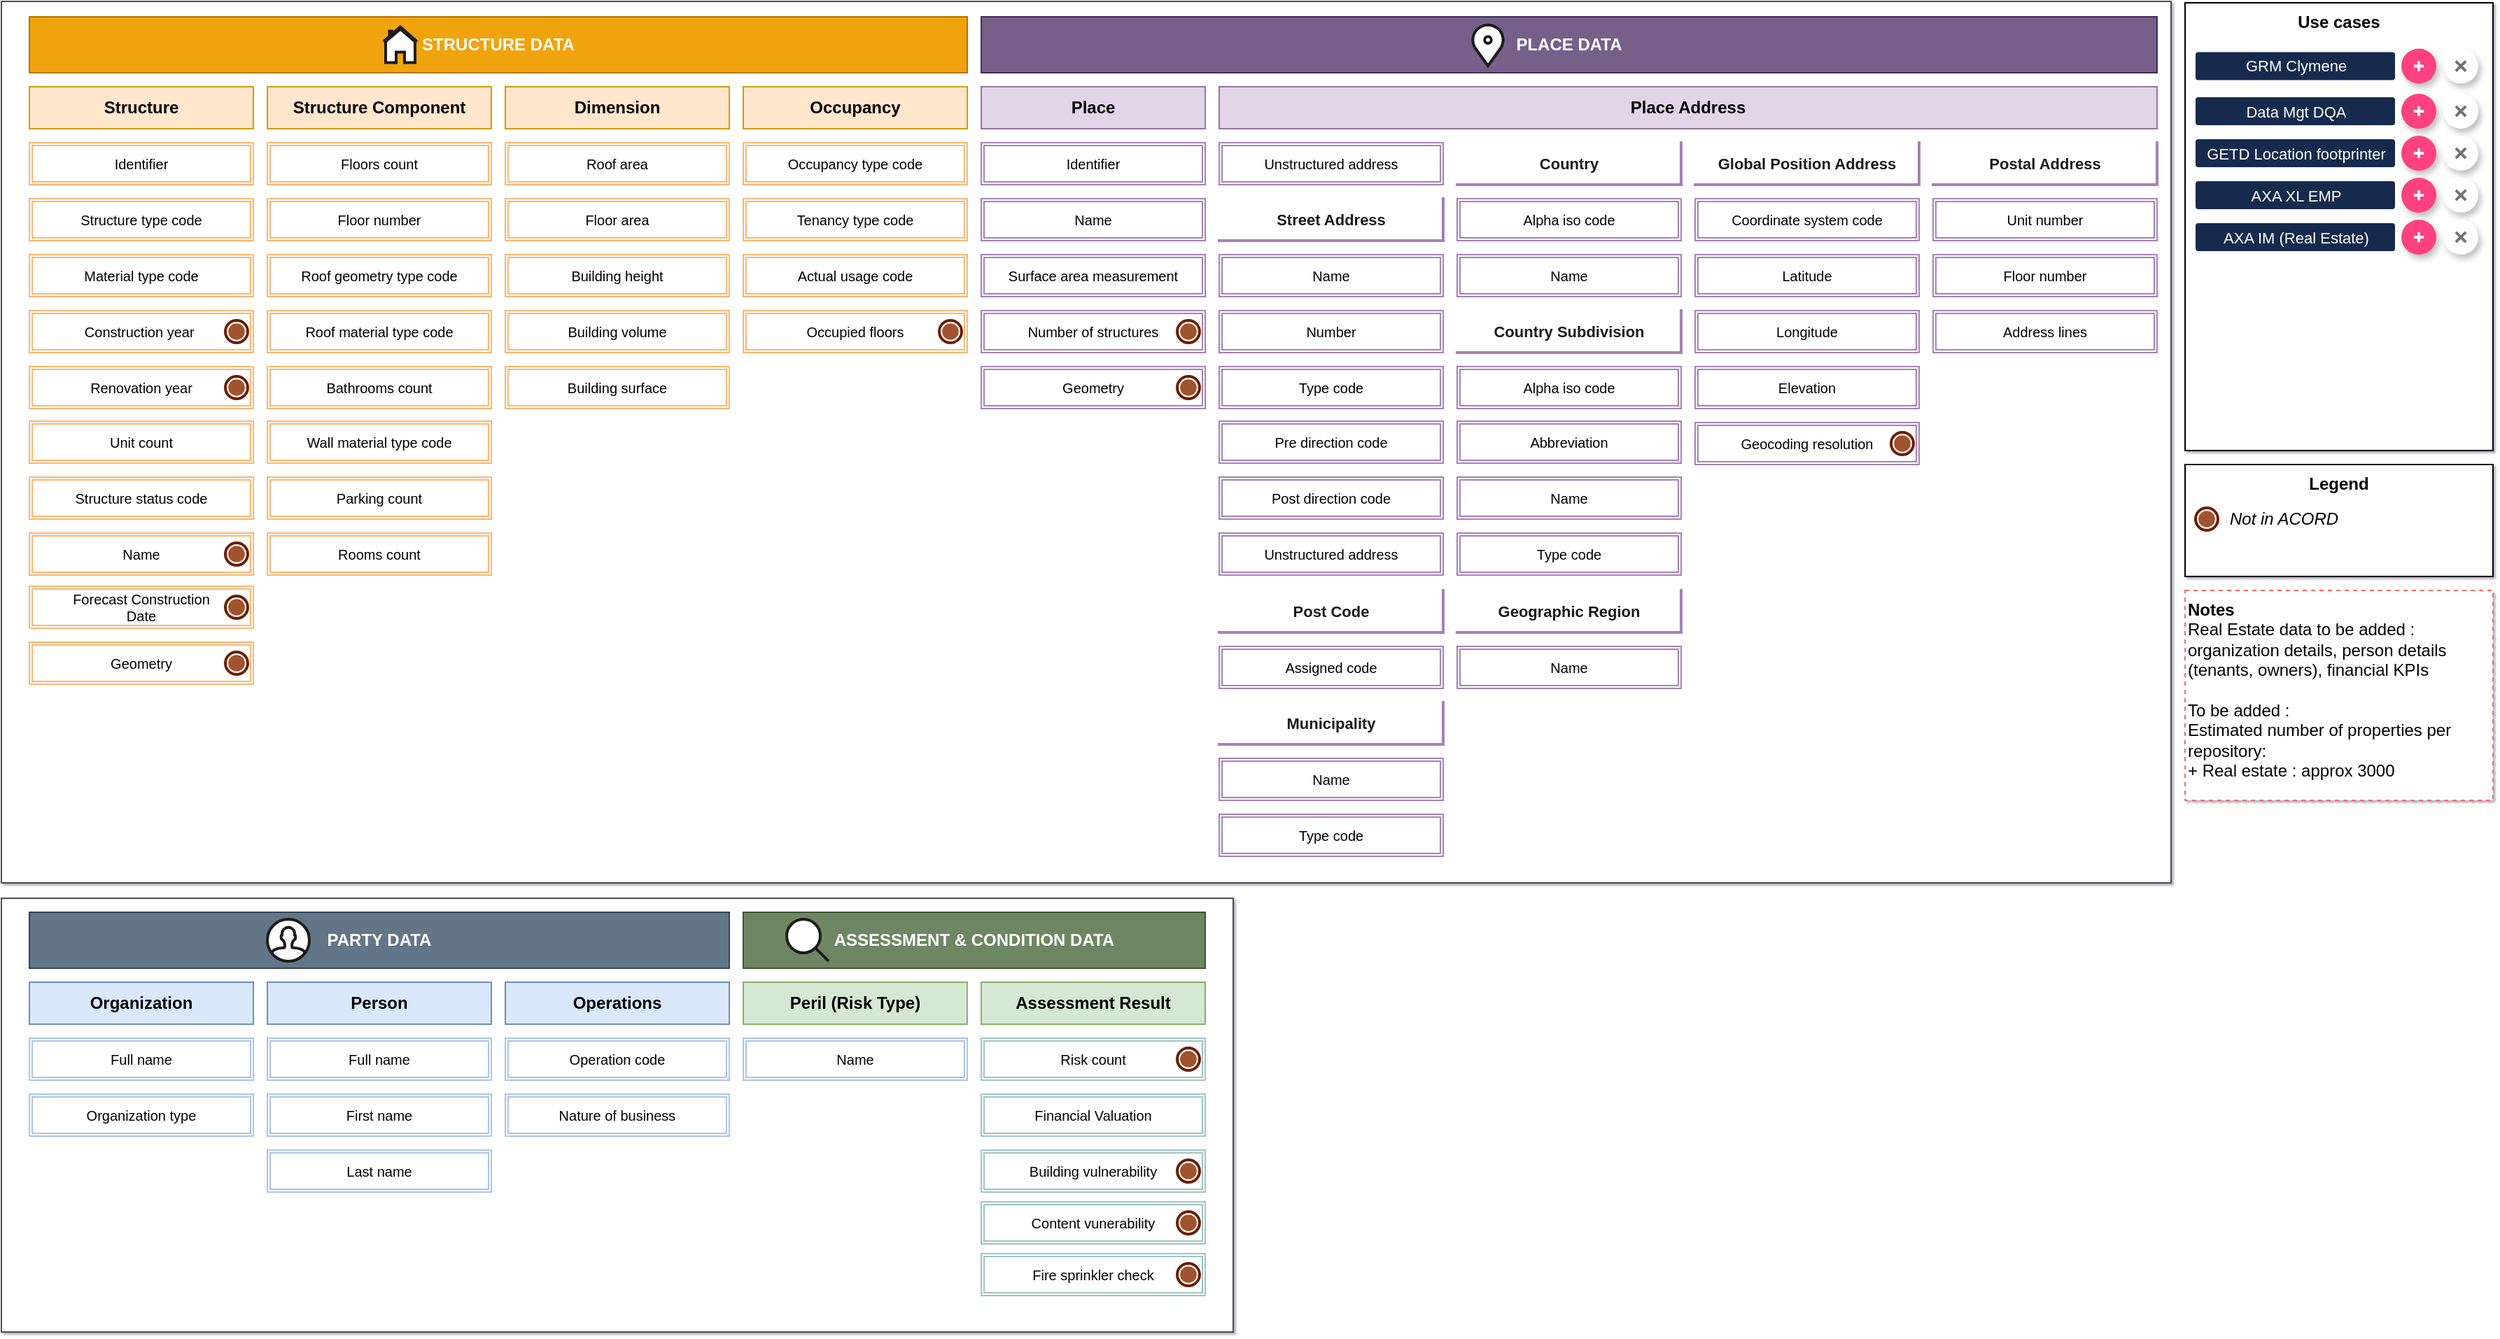 <mxfile version="20.6.0" type="device"><diagram id="IBSWF40-l7WSB6PBZa4N" name="Property data domain"><mxGraphModel dx="1375" dy="882" grid="1" gridSize="10" guides="1" tooltips="1" connect="1" arrows="1" fold="1" page="1" pageScale="1" pageWidth="1169" pageHeight="827" math="0" shadow="1"><root><mxCell id="0"/><mxCell id="1" style="" parent="0"/><mxCell id="hY6gawcpu3Mm_o8Ff21T-27" value="" style="rounded=0;whiteSpace=wrap;html=1;strokeColor=#4D4D4D;strokeWidth=1;verticalAlign=top;fontStyle=3" parent="1" vertex="1"><mxGeometry x="20" y="650" width="880" height="310" as="geometry"/></mxCell><mxCell id="hY6gawcpu3Mm_o8Ff21T-26" value="" style="rounded=0;whiteSpace=wrap;html=1;strokeColor=#4D4D4D;align=center;verticalAlign=top;fontStyle=3" parent="1" vertex="1"><mxGeometry x="20" y="9" width="1550" height="630" as="geometry"/></mxCell><UserObject label="&lt;span style=&quot;color: rgb(0 , 0 , 0) ; font-size: 10px&quot;&gt;Name&lt;/span&gt;" tooltip="[Location Foot Printer][address.street]&#10;Street name&#10;&#10;[AXA XL EMP][STREETNAME]" tags="locationfootprinter EMP" id="c4yYLr-DO32ehCpGrc7k-23"><mxCell style="shape=ext;double=1;rounded=0;whiteSpace=wrap;html=1;fontColor=#FFFFFF;fontStyle=0;strokeColor=#A680B8;fontSize=10;fillColor=#FFFFFF;" parent="1" vertex="1"><mxGeometry x="890" y="190" width="160" height="30" as="geometry"/></mxCell></UserObject><UserObject label="&lt;span style=&quot;color: rgb(0 , 0 , 0) ; font-size: 10px&quot;&gt;Number&lt;/span&gt;" tooltip="[Location Foot Printer][address.housenumber]&#10;Address number" tags="locationfootprinter" id="c4yYLr-DO32ehCpGrc7k-27"><mxCell style="shape=ext;double=1;rounded=0;whiteSpace=wrap;html=1;fontColor=#FFFFFF;fontStyle=0;strokeColor=#A680B8;fontSize=10;fillColor=#FFFFFF;" parent="1" vertex="1"><mxGeometry x="890" y="230" width="160" height="30" as="geometry"/></mxCell></UserObject><UserObject label="&lt;span style=&quot;color: rgb(0 , 0 , 0) ; font-size: 10px&quot;&gt;Type code&lt;/span&gt;" tooltip="[Location Foot Printer][address.streettype]&#10;Address Street Type" tags="locationfootprinter" id="c4yYLr-DO32ehCpGrc7k-28"><mxCell style="shape=ext;double=1;rounded=0;whiteSpace=wrap;html=1;fontColor=#FFFFFF;fontStyle=0;strokeColor=#A680B8;fontSize=10;fillColor=#FFFFFF;" parent="1" vertex="1"><mxGeometry x="890" y="270" width="160" height="30" as="geometry"/></mxCell></UserObject><UserObject label="&lt;font color=&quot;#000000&quot; style=&quot;font-size: 10px&quot;&gt;Assigned code&lt;/font&gt;" tooltip="[Clymene][SITE-POSTCODE]&#10;POSTCODE of the site : It is the most frequently filled geocode level (e.g. EH99 1SP for the Scottish Parliament). Insee for France.&#10;&#10;[Location Foot Printer][address.postalcode]&#10;&#10;[AXA XL EMP][POSTALCODE]&#10;This field is required if a city or county is not provided.&#10;&#10;[AXA IM][ZIP / Postcode]&#10;ZIP Code / Postcode" tags="clymene locationfootprinter EMP AXAIM" id="c4yYLr-DO32ehCpGrc7k-29"><mxCell style="shape=ext;double=1;rounded=0;whiteSpace=wrap;html=1;fontColor=#FFFFFF;fontStyle=0;strokeColor=#A680B8;fontSize=10;fillColor=#FFFFFF;" parent="1" vertex="1"><mxGeometry x="890" y="470" width="160" height="30" as="geometry"/></mxCell></UserObject><UserObject label="&lt;font color=&quot;#000000&quot; style=&quot;font-size: 10px&quot;&gt;Name&lt;/font&gt;" tooltip="[Location Foot Printer][address.city]&#10;Address city&#10;&#10;[AXA XL EMP][CITY]&#10;The city of the location. This field is required if postcode or county  is not provided.&#10;&#10;[AXA XL EMP][DISTRICT]&#10;Used for some international addresses. The example district mentioned here is for a location in France.&#10;&#10;[AXA IM][City]&#10;Town / city" tags="locationfootprinter EMP AXAIM" id="c4yYLr-DO32ehCpGrc7k-30"><mxCell style="shape=ext;double=1;rounded=0;whiteSpace=wrap;html=1;fontColor=#FFFFFF;fontStyle=0;strokeColor=#A680B8;fontSize=10;fillColor=#FFFFFF;" parent="1" vertex="1"><mxGeometry x="890" y="550" width="160" height="30" as="geometry"/></mxCell></UserObject><UserObject label="&lt;span style=&quot;color: rgb(0 , 0 , 0) ; font-size: 10px&quot;&gt;Type code&lt;/span&gt;" tooltip="" id="c4yYLr-DO32ehCpGrc7k-31"><mxCell style="shape=ext;double=1;rounded=0;whiteSpace=wrap;html=1;fontColor=#FFFFFF;fontStyle=0;strokeColor=#A680B8;fontSize=10;" parent="1" vertex="1"><mxGeometry x="890" y="590" width="160" height="30" as="geometry"/></mxCell></UserObject><UserObject label="&lt;font color=&quot;#000000&quot;&gt;Abbreviation&lt;/font&gt;" tooltip="[AXA XL EMP][STATECODE]&#10;This field is required for US and for some other countries.&#10;The 2-digit state abbreviation is entered here." tags="EMP" id="c4yYLr-DO32ehCpGrc7k-32"><mxCell style="shape=ext;double=1;rounded=0;whiteSpace=wrap;html=1;fontColor=#FFFFFF;fontStyle=0;strokeColor=#A680B8;fontSize=10;fillColor=#FFFFFF;" parent="1" vertex="1"><mxGeometry x="1060" y="309" width="160" height="30" as="geometry"/></mxCell></UserObject><UserObject label="&lt;font color=&quot;#000000&quot; style=&quot;font-size: 10px&quot;&gt;Name&lt;/font&gt;" tooltip="[Clymene][SITE-SUBAREA]&#10;SUBAREA of the site : Intermediate resolution admin zones are function of the country: county for the United States, district for the United Kingdom, postcode for France. It is used for intra-country reporting and standard formula calculation.&#10;&#10;[Location Foot Printer][address.county]&#10;&#10;[Location Foot Printer][address.state]&#10;&#10;[AXA XL EMP][STATE]&#10;Filled in by RMS&#10;&#10;[AXA XL EMP][COUNTY]&#10;The complete county name for the location. This field is &#10;required if a Postcode is not provided for the location.&#10;It is also used for some international addresses." tags="clymene locationfootprinter EMP" id="c4yYLr-DO32ehCpGrc7k-33"><mxCell style="shape=ext;double=1;rounded=0;whiteSpace=wrap;html=1;fontColor=#FFFFFF;fontStyle=0;strokeColor=#A680B8;fontSize=10;fillColor=#FFFFFF;" parent="1" vertex="1"><mxGeometry x="1060" y="349" width="160" height="30" as="geometry"/></mxCell></UserObject><UserObject label="&lt;font color=&quot;#000000&quot; style=&quot;font-size: 10px&quot;&gt;Type code&lt;/font&gt;" tooltip="" id="c4yYLr-DO32ehCpGrc7k-34"><mxCell style="shape=ext;double=1;rounded=0;whiteSpace=wrap;html=1;fontColor=#FFFFFF;fontStyle=0;strokeColor=#A680B8;fontSize=10;" parent="1" vertex="1"><mxGeometry x="1060" y="389" width="160" height="30" as="geometry"/></mxCell></UserObject><UserObject label="&lt;font color=&quot;#000000&quot;&gt;Alpha iso code&lt;/font&gt;" tooltip="[Clymene][SITE-COUNTRY]&#10;Country to which the site belongs : It is the minimum of geocode level required. It also represents the lowest geocode level precision used by CAT software and is encoded in 3 letters ISO-4217 (e.g. FRA).&#10;&#10;[Location Foot Printer][address.country]&#10;&#10;[AXA XL EMP][CNTRYSCHEME]&#10;ISO2A: 2-character ISO&#10;ISO3A: 3-character ISO&#10;ISO3N: 3-digit ISO&#10;FIPS: 2-character country code&#10;&#10;[AXA XL EMP][CNTRYCODE]&#10;The country code from the matching country code scheme&#10;More examples:&#10;ISO2A: FR&#10;ISO3A: FRA&#10;ISO3N: 250&#10;FIPS: FR&#10;&#10;[AXA XL EMP][ISO2ACOUNTRYCODE]&#10;ISO2A country code mapped to the country code scheme" tags="clymene locationfootprinter EMP" id="c4yYLr-DO32ehCpGrc7k-35"><mxCell style="shape=ext;double=1;rounded=0;whiteSpace=wrap;html=1;fontColor=#FFFFFF;fontStyle=0;strokeColor=#A680B8;fontSize=10;fillColor=#FFFFFF;" parent="1" vertex="1"><mxGeometry x="1060" y="150" width="160" height="30" as="geometry"/></mxCell></UserObject><UserObject label="&lt;font color=&quot;#000000&quot; style=&quot;font-size: 10px&quot;&gt;Name&lt;/font&gt;" tooltip="[AXA IM][Country]" tags="AXAIM" id="c4yYLr-DO32ehCpGrc7k-36"><mxCell style="shape=ext;double=1;rounded=0;whiteSpace=wrap;html=1;fontColor=#FFFFFF;fontStyle=0;strokeColor=#A680B8;fontSize=10;fillColor=#FFFFFF;" parent="1" vertex="1"><mxGeometry x="1060" y="190" width="160" height="30" as="geometry"/></mxCell></UserObject><UserObject label="&lt;span style=&quot;color: rgb(0, 0, 0); font-size: 10px;&quot;&gt;Material type code&lt;/span&gt;" tooltip="[Clymene][SITE-STRUCTURE_NAME]&#10;Type of structure : Type of building materials of the site (e.g. glass).&#10;&#10;[DQA][Property Material Type]&#10;&#10;[Location Foot Printer][mainstructure.constructioncode]&#10;Code indicating the type of construction  (e.g.,  Brick / Concrete etc.). Only for lightbox =&gt; Refer to CONSTRUCTION_CODE_DESC field for corresponding description.&#10;&#10;[AXA XL EMP][C_IFMDESCRIPTION]&#10;Description of the construction&#10;&#10;[AXA XL EMP][C_ATC]&#10;The ATC scheme construction class mapped to the description&#10;&#10;[AXA XL EMP][C_RMS]&#10;The RMS scheme construction class mapped to the description" tags="clymene dqa locationfootprinter EMP" id="c4yYLr-DO32ehCpGrc7k-18"><mxCell style="shape=ext;double=1;rounded=0;whiteSpace=wrap;html=1;fontColor=#FFFFFF;fontStyle=0;strokeColor=#FFB570;fontSize=10;fillColor=#FFFFFF;" parent="1" vertex="1"><mxGeometry x="40" y="190" width="160" height="30" as="geometry"/></mxCell></UserObject><UserObject label="&lt;span style=&quot;color: rgb(0, 0, 0); font-size: 10px;&quot;&gt;Name&lt;/span&gt;" tooltip="[Clymene][SITE-SITE_NAME]&#10;Site name : Besides Site IDs, sites can be given a name.&#10;&#10;[DQA][Property Name]&#10;General name given to the Property in space (Place). &#10;&#10;[Location Foot Printer][address.locationname]&#10;Name of the Point of Interest if available&#10;&#10;[AXA XL EMP][SITENAME]&#10;&#10;[AXA IM][Property Name]&#10;Unique global name" tags="clymene dqa locationfootprinter EMP AXAIM" id="c4yYLr-DO32ehCpGrc7k-26"><mxCell style="shape=ext;double=1;rounded=0;whiteSpace=wrap;html=1;fontColor=#FFFFFF;fontStyle=0;strokeColor=#A680B8;fontSize=10;fillColor=#FFFFFF;" parent="1" vertex="1"><mxGeometry x="720" y="150" width="160" height="30" as="geometry"/></mxCell></UserObject><mxCell id="c4yYLr-DO32ehCpGrc7k-1" value="STRUCTURE DATA" style="rounded=0;whiteSpace=wrap;html=1;fillColor=#f0a30a;strokeColor=#BD7000;fontStyle=1;fontColor=#FFFFFF;" parent="1" vertex="1"><mxGeometry x="40" y="20" width="670" height="40" as="geometry"/></mxCell><UserObject label="Structure" tooltip="[ACORD Definition]&#10;This concept is the generalizing concept representing all physical structures.&#10;To create specific instances of a structure where a specialization is not already included in the model, use the typeName attribute inherited from InformationModelObject to represent the type of structure. &#10;This eliminates the need for specific specializations to be created for every type of structure. It is recommended to use specializations when additional attribution is necessary. " id="c4yYLr-DO32ehCpGrc7k-2"><mxCell style="whiteSpace=wrap;html=1;align=center;fillColor=#ffe6cc;strokeColor=#d79b00;fontStyle=1;container=0;" parent="1" vertex="1"><mxGeometry x="40" y="70" width="160" height="30" as="geometry"/></mxCell></UserObject><UserObject label="Dimension" tooltip="[ACORD Definition]&#10;This represents the physical dimension (e.g. proportion, size) of a physical object (e.g. the height of an antenna tower is 100 feet, the volume of a storage tank is 500 gallons, etc.)." id="c4yYLr-DO32ehCpGrc7k-4"><mxCell style="whiteSpace=wrap;html=1;align=center;fillColor=#ffe6cc;strokeColor=#d79b00;fontStyle=1" parent="1" vertex="1"><mxGeometry x="380" y="70" width="160" height="30" as="geometry"/></mxCell></UserObject><UserObject label="Occupancy" tooltip="[ACORD Definition]&#10;This concept represents the occupancy or unoccupancy of a building or some portion of a building." id="c4yYLr-DO32ehCpGrc7k-5"><mxCell style="whiteSpace=wrap;html=1;align=center;fillColor=#ffe6cc;strokeColor=#d79b00;fontStyle=1" parent="1" vertex="1"><mxGeometry x="550" y="70" width="160" height="30" as="geometry"/></mxCell></UserObject><UserObject label="Structure Component" tooltip="[ACORD Definition]&#10;This concept gives more details on the construction of a structure." id="c4yYLr-DO32ehCpGrc7k-3"><mxCell style="whiteSpace=wrap;html=1;align=center;fillColor=#ffe6cc;strokeColor=#d79b00;fontStyle=1" parent="1" vertex="1"><mxGeometry x="210" y="70" width="160" height="30" as="geometry"/></mxCell></UserObject><UserObject label="Place" tooltip="[ACORD Definition]&#10;A bounded area defined by nature, by one or a series of country elements, by an external authority (such as a government), used to identify a location in space; for example, country, city, continent, postal area or risk area.&#10;e.g. land parcel 5, section 12, lot 3&#10;e.g. coastal waters&#10;e.g. Hawthorne, NY Postal area, ZIP code 10532&#10;e.g. Hurricane risk area&#10;e.g. Manhattan, New York" id="c4yYLr-DO32ehCpGrc7k-20"><mxCell style="whiteSpace=wrap;html=1;align=center;fillColor=#e1d5e7;strokeColor=#9673a6;fontStyle=1" parent="1" vertex="1"><mxGeometry x="720" y="70" width="160" height="30" as="geometry"/></mxCell></UserObject><UserObject label="Place Address" tooltip="[ACORD Definition]&#10;This concept represents a type of identification or name used to locate a Place." id="c4yYLr-DO32ehCpGrc7k-21"><mxCell style="whiteSpace=wrap;html=1;align=center;fillColor=#e1d5e7;strokeColor=#9673a6;fontStyle=1" parent="1" vertex="1"><mxGeometry x="890" y="70" width="670" height="30" as="geometry"/></mxCell></UserObject><mxCell id="c4yYLr-DO32ehCpGrc7k-22" value="PLACE DATA" style="rounded=0;whiteSpace=wrap;html=1;fillColor=#76608a;strokeColor=#432D57;fontStyle=1;fontColor=#ffffff;" parent="1" vertex="1"><mxGeometry x="720" y="20" width="840" height="40" as="geometry"/></mxCell><mxCell id="c4yYLr-DO32ehCpGrc7k-82" value="PARTY DATA" style="rounded=0;whiteSpace=wrap;html=1;fillColor=#647687;strokeColor=#314354;fontStyle=1;fontColor=#ffffff;" parent="1" vertex="1"><mxGeometry x="40" y="660" width="500" height="40" as="geometry"/></mxCell><UserObject label="Organization" tooltip="[ACORD Definition]&#10;A business concern or a group of individuals that are systematically bound by a common purpose, with or without a legal status. Organizations may be legal entities in their own right.&#10;&#10;Various types of organizations include and are not limited to:&#10;- government (e.g. federal, state, regional, local, and various agencies)&#10;- commercial organizations (limited companies, publicly quoted multinationals, subsidiaries, etc.)&#10;- organizational units (e.g. branches, departments, teams, etc.)&#10;- informal groups (e.g. clubs, societies, charities, interest groups, etc.)&#10;- other similar entities" id="c4yYLr-DO32ehCpGrc7k-83"><mxCell style="whiteSpace=wrap;html=1;align=center;fillColor=#dae8fc;strokeColor=#6c8ebf;fontStyle=1" parent="1" vertex="1"><mxGeometry x="40" y="710" width="160" height="30" as="geometry"/></mxCell></UserObject><UserObject label="Person" tooltip="[ACORD Definition]&#10;A unique human being who exists or existed in the past." id="c4yYLr-DO32ehCpGrc7k-84"><mxCell style="whiteSpace=wrap;html=1;align=center;fillColor=#dae8fc;strokeColor=#6c8ebf;fontStyle=1" parent="1" vertex="1"><mxGeometry x="210" y="710" width="160" height="30" as="geometry"/></mxCell></UserObject><mxCell id="c4yYLr-DO32ehCpGrc7k-85" value="ASSESSMENT &amp;amp; CONDITION DATA" style="rounded=0;whiteSpace=wrap;html=1;fillColor=#6d8764;strokeColor=#3A5431;fontStyle=1;fontColor=#ffffff;" parent="1" vertex="1"><mxGeometry x="550" y="660" width="330" height="40" as="geometry"/></mxCell><UserObject label="Peril (Risk Type)" tooltip="This object is the concept of &quot;peril&quot; in ACORD. The term &quot;risk type&quot; has been choosen as it is more meaningful in the insurance context.&#10;&#10;[Peril definition in ACORD]&#10;This concept represents a peril (e.g. hazard such as &quot;fire&quot; or &quot;theft&quot;). The recursive link allows one peril to have a relationship with another peril (e.g. the peril of &quot;theft&quot; could have a relationship with the peril of &quot;theft with violence&quot; and also &quot;theft without violence&quot;)." id="c4yYLr-DO32ehCpGrc7k-86"><mxCell style="whiteSpace=wrap;html=1;align=center;fillColor=#d5e8d4;strokeColor=#82b366;fontStyle=1" parent="1" vertex="1"><mxGeometry x="550" y="710" width="160" height="30" as="geometry"/></mxCell></UserObject><UserObject label="Assessment Result" tooltip="[ACORD Definition]&#10;The result of an evaluation, based on an expert opinion, on the use of specialized instrumentation, or on the use of analytical systems.&#10;&#10;This includes scores (of parties, market segments, policies, and places) calculated for risk assessment, marketing or other purposes, financial valuations (of parties, market segments, agreements and physical objects) and conditions (of parties, places, or physical objects)." id="c4yYLr-DO32ehCpGrc7k-87"><mxCell style="whiteSpace=wrap;html=1;align=center;fillColor=#d5e8d4;strokeColor=#82b366;fontStyle=1" parent="1" vertex="1"><mxGeometry x="720" y="710" width="160" height="30" as="geometry"/></mxCell></UserObject><UserObject label="&lt;font color=&quot;#000000&quot; style=&quot;font-size: 10px&quot;&gt;Name&lt;/font&gt;" tooltip="[Clymene][SITE-CRESTA]&#10;CRESTA of the site : &quot;Catastrophe Risk Evaluation and Standardizing Target Accumulations&quot; zones are delimited such as risk is homogenous per area. Generally administrative divisions define those zones. It is maintained by an external Group made of several insurers &amp; reinsurers.&#10;&#10;[AXA XL EMP][CRESTA]&#10;Filled in by RMS if not supplied&#10;&#10;[AXA IM][Region]&#10;Country subdivision (ISO): Austrialia, Belgium, France, Germany, Great Britain, Italy, Spain, Switzerland, USA" tags="clymene dqa EMP AXAIM" id="c4yYLr-DO32ehCpGrc7k-89"><mxCell style="shape=ext;double=1;rounded=0;whiteSpace=wrap;html=1;fontColor=#FFFFFF;fontStyle=0;strokeColor=#A680B8;fontSize=10;fillColor=#FFFFFF;" parent="1" vertex="1"><mxGeometry x="1060" y="470" width="160" height="30" as="geometry"/></mxCell></UserObject><UserObject label="&lt;font color=&quot;#000000&quot;&gt;Unstructured address&lt;/font&gt;" tooltip="[Clymene][SITE-ADDRESS]&#10;Address of the site : It is used to record the address of the site.&#10;&#10;[DQA][Property Address]&#10;It is used to record the address of the property.&#10;&#10;[Location Foot Printer][address.standard]&#10;The complete address as string" tags="clymene dqa locationfootprinter" id="c4yYLr-DO32ehCpGrc7k-90"><mxCell style="shape=ext;double=1;rounded=0;whiteSpace=wrap;html=1;fontColor=#FFFFFF;fontStyle=0;strokeColor=#A680B8;fontSize=10;fillColor=#FFFFFF;" parent="1" vertex="1"><mxGeometry x="890" y="110" width="160" height="30" as="geometry"/></mxCell></UserObject><mxCell id="c4yYLr-DO32ehCpGrc7k-95" value="" style="html=1;verticalLabelPosition=bottom;align=center;labelBackgroundColor=#ffffff;verticalAlign=top;strokeWidth=2;strokeColor=#1A1A1A;shadow=0;dashed=0;shape=mxgraph.ios7.icons.location;fontSize=12;fontColor=#1A1A1A;fillColor=default;" parent="1" vertex="1"><mxGeometry x="1070" y="25" width="24" height="30" as="geometry"/></mxCell><mxCell id="c4yYLr-DO32ehCpGrc7k-96" value="" style="html=1;verticalLabelPosition=bottom;align=center;labelBackgroundColor=#ffffff;verticalAlign=top;strokeWidth=2;strokeColor=#1A1A1A;shadow=0;dashed=0;shape=mxgraph.ios7.icons.home;fontSize=12;fontColor=#1A1A1A;fillColor=default;" parent="1" vertex="1"><mxGeometry x="293" y="27.25" width="24" height="25.5" as="geometry"/></mxCell><mxCell id="c4yYLr-DO32ehCpGrc7k-97" value="" style="html=1;verticalLabelPosition=bottom;align=center;labelBackgroundColor=#ffffff;verticalAlign=top;strokeWidth=2;strokeColor=#1A1A1A;shadow=0;dashed=0;shape=mxgraph.ios7.icons.user;fontSize=12;fontColor=#1A1A1A;fillColor=default;" parent="1" vertex="1"><mxGeometry x="210" y="665" width="30" height="30" as="geometry"/></mxCell><mxCell id="c4yYLr-DO32ehCpGrc7k-98" value="" style="html=1;verticalLabelPosition=bottom;align=center;labelBackgroundColor=#ffffff;verticalAlign=top;strokeWidth=2;strokeColor=#1A1A1A;shadow=0;dashed=0;shape=mxgraph.ios7.icons.looking_glass;fontSize=12;fontColor=#1A1A1A;fillColor=default;" parent="1" vertex="1"><mxGeometry x="581" y="665" width="30" height="30" as="geometry"/></mxCell><UserObject label="Street Address" tooltip="[ACORD Definition]&#10;The address Line corresponding to the street address, e.g. “24 avenue Pasteur”, or “Calle Aduana, 29”. For geocoding purposes. By extension, for country not using street address like Japan the building identifier e.g. “1-5-3 Yaesu, Chuo-ku” (in Tokyo)" id="c4yYLr-DO32ehCpGrc7k-102"><mxCell style="shape=partialRectangle;whiteSpace=wrap;html=1;top=0;left=0;fillColor=none;fontSize=11;fontColor=#1A1A1A;strokeColor=#A680B8;fontStyle=1;strokeWidth=2;" parent="1" vertex="1"><mxGeometry x="890" y="150" width="160" height="30" as="geometry"/></mxCell></UserObject><UserObject label="Post Code" tooltip="[ACORD Definition]&#10;A postal code (known in various countries as a post code, postcode, or ZIP code) is a series of letters and/or digits appended to a postal address for the purpose of sorting mail. &#10;Wikipedia: http://en.wikipedia.org/wiki/Post_code" id="hY6gawcpu3Mm_o8Ff21T-1"><mxCell style="shape=partialRectangle;whiteSpace=wrap;html=1;top=0;left=0;fillColor=none;fontSize=11;fontColor=#1A1A1A;strokeColor=#A680B8;fontStyle=1;strokeWidth=2;" parent="1" vertex="1"><mxGeometry x="890" y="430" width="160" height="30" as="geometry"/></mxCell></UserObject><UserObject label="Municipality" tooltip="[ACORD Definition]&#10;This concept represents a geographic place recognized by a governmental body, not an administrative subdivision akin to a party/organization. The term &quot;municipality&quot; is a generic term, and can describe any geographic place other than a region, country or first level of country subdivision (refer to the classes [GeographicRegion], [Country] and [CountrySubdivision])." id="hY6gawcpu3Mm_o8Ff21T-3"><mxCell style="shape=partialRectangle;whiteSpace=wrap;html=1;top=0;left=0;fillColor=none;fontSize=11;fontColor=#1A1A1A;strokeColor=#A680B8;fontStyle=1;strokeWidth=2;" parent="1" vertex="1"><mxGeometry x="890" y="510" width="160" height="30" as="geometry"/></mxCell></UserObject><UserObject label="Country Subdivision" tooltip="[ACORD Definition]&#10;This concept represents the first level decomposition of a country into subdivisions.&#10;ACORD complement - Examples:&#10;Canada subdivides into provinces and territories&#10;USA subdivides into states, territories, and a district." id="hY6gawcpu3Mm_o8Ff21T-4"><mxCell style="shape=partialRectangle;whiteSpace=wrap;html=1;top=0;left=0;fillColor=none;fontSize=11;fontColor=#1A1A1A;strokeColor=#A680B8;fontStyle=1;strokeWidth=2;" parent="1" vertex="1"><mxGeometry x="1060" y="230" width="160" height="30" as="geometry"/></mxCell></UserObject><UserObject label="Country" tooltip="[ACORD Definition]&#10;A country is a region legally identified as a distinct entity in political geography." id="hY6gawcpu3Mm_o8Ff21T-5"><mxCell style="shape=partialRectangle;whiteSpace=wrap;html=1;top=0;left=0;fillColor=none;fontSize=11;fontColor=#1A1A1A;strokeColor=#A680B8;fontStyle=1;strokeWidth=2;" parent="1" vertex="1"><mxGeometry x="1060" y="110" width="160" height="30" as="geometry"/></mxCell></UserObject><UserObject label="Geographic Region" tooltip="[ACORD Definition]&#10;Region is most commonly found as a term used in terrestrial and astrophysics sciences also an area, notably among the different sub-disciplines of geography, studied by regional geographers. Region is not limited to land and can include bodies of water (e.g. coastal region, tidal water, etc.)" id="hY6gawcpu3Mm_o8Ff21T-6"><mxCell style="shape=partialRectangle;whiteSpace=wrap;html=1;top=0;left=0;fillColor=none;fontSize=11;fontColor=#1A1A1A;strokeColor=#A680B8;fontStyle=1;strokeWidth=2;" parent="1" vertex="1"><mxGeometry x="1060" y="430" width="160" height="30" as="geometry"/></mxCell></UserObject><UserObject label="Global Position Address" tooltip="[ACORD Definition]&#10;This concept define coordinates associated to a site (geographical situation).It can be used to localize an object, a claim zone, etc.A geographic coordinate system is a coordinate system that enables every location on Earth to be specified in three coordinates, using mainly a spherical coordinate system.The Earth is not a sphere, but an irregular shape approximating an ellipsoid; the challenge is to define a coordinate system that can accurately state each topographical point as an unambiguous tuple of numbers. [1]Attributes in this concept may need to be added for things like geodetic systems." id="hY6gawcpu3Mm_o8Ff21T-7"><mxCell style="shape=partialRectangle;whiteSpace=wrap;html=1;top=0;left=0;fillColor=none;fontSize=11;fontColor=#1A1A1A;strokeColor=#A680B8;fontStyle=1;strokeWidth=2;" parent="1" vertex="1"><mxGeometry x="1230" y="110" width="160" height="30" as="geometry"/></mxCell></UserObject><UserObject label="&lt;font color=&quot;#000000&quot;&gt;Coordinate system code&lt;/font&gt;" tooltip="" id="hY6gawcpu3Mm_o8Ff21T-8"><mxCell style="shape=ext;double=1;rounded=0;whiteSpace=wrap;html=1;fontColor=#FFFFFF;fontStyle=0;strokeColor=#A680B8;fontSize=10;" parent="1" vertex="1"><mxGeometry x="1230" y="150" width="160" height="30" as="geometry"/></mxCell></UserObject><UserObject label="&lt;font color=&quot;#000000&quot;&gt;Latitude&lt;/font&gt;" tooltip="[Clymene][SITE-LATITUDE]&#10;Latitude of the site : Indicates the latitude of the site in the WGS84 Geodetic System. The latitude must be at least five digits to be accurate (e.g. 48.858 for Eiffel Tower)&#10;&#10;[Location Foot Printer][centroid.lat]&#10;Centroid latitude&#10;&#10;[AXA XL EMP][LATITUDE]&#10;Filled in by RMS if a ZIP Code or address is provided, when the latitude is not supplied&#10;&#10;[AXA IM][Latitude]&#10;Angular distance from a point of the Earth to the equator." tags="clymene dqa locationfootprinter EMP AXAIM" id="hY6gawcpu3Mm_o8Ff21T-9"><mxCell style="shape=ext;double=1;rounded=0;whiteSpace=wrap;html=1;fontColor=#FFFFFF;fontStyle=0;strokeColor=#A680B8;fontSize=10;fillColor=#FFFFFF;" parent="1" vertex="1"><mxGeometry x="1230" y="190" width="160" height="30" as="geometry"/></mxCell></UserObject><UserObject label="&lt;font color=&quot;#000000&quot;&gt;Longitude&lt;/font&gt;" tooltip="[Clymene][SITE-LONGITUDE]&#10;Indicates the longitude of the site in the WGS84 Geodetic System. The longitude must be at least five digits to be accurate (e.g. 2.295 for Eiffel Tower)&#10;&#10;[Location Foot Printer][centroid.lon]&#10;Centroid longitude&#10;&#10;[AXA XL EMP][LONGITUDE]&#10;Filled in by RMS if a ZIP Code or address is provided, when the longitude is not supplied&#10;&#10;[AXA IM][Longitude]&#10;Angular distance to an original meridian, from east to west." tags="clymene dqa locationfootprinter EMP AXAIM" id="hY6gawcpu3Mm_o8Ff21T-10"><mxCell style="shape=ext;double=1;rounded=0;whiteSpace=wrap;html=1;fontColor=#FFFFFF;fontStyle=0;strokeColor=#A680B8;fontSize=10;fillColor=#FFFFFF;" parent="1" vertex="1"><mxGeometry x="1230" y="230" width="160" height="30" as="geometry"/></mxCell></UserObject><UserObject label="&lt;font color=&quot;#000000&quot;&gt;Elevation&lt;/font&gt;" tooltip="[Location Foot Printer][groundelevationmin]&#10;&#10;[Location Foot Printer][groundelevationmax]&#10;&#10;[Location Foot Printer][roofelevationmin]&#10;&#10;[Location Foot Printer][roofelevationmin]" tags="locationfootprinter" id="hY6gawcpu3Mm_o8Ff21T-11"><mxCell style="shape=ext;double=1;rounded=0;whiteSpace=wrap;html=1;fontColor=#FFFFFF;fontStyle=0;strokeColor=#A680B8;fontSize=10;fillColor=#FFFFFF;" parent="1" vertex="1"><mxGeometry x="1230" y="270" width="160" height="30" as="geometry"/></mxCell></UserObject><UserObject label="&lt;span style=&quot;color: rgb(0 , 0 , 0) ; font-size: 10px&quot;&gt;Construction year&amp;nbsp;&lt;/span&gt;" tooltip="[Clymene][SITE-YEAR_BUILT]&#10;Year of construction : The year of the site construction gives information about the site exposure to CAT risks. The year of construction must be prior to current year.&#10;&#10;[DQA][Construction Year]&#10;&#10;[Location Foot Printer][building-yearbuilt]&#10;Building's year of contsruction &#10;&#10;[Location Foot Printer][mainstructure.yearbuilt]&#10;Building's year of contsruction &#10;&#10;[AXA IM][Construction Date]&#10;Date when construction was completed " tags="clymene dqa locationfootprinter EMP AXAIM" id="hY6gawcpu3Mm_o8Ff21T-12"><mxCell style="shape=ext;double=1;rounded=0;whiteSpace=wrap;html=1;fontColor=#FFFFFF;fontStyle=0;strokeColor=#FFB570;fontSize=10;fillColor=#FFFFFF;" parent="1" vertex="1"><mxGeometry x="40" y="230" width="160" height="30" as="geometry"/></mxCell></UserObject><UserObject label="&lt;span style=&quot;color: rgb(0 , 0 , 0) ; font-size: 10px&quot;&gt;Renovation year&lt;/span&gt;" tooltip="[DQA][Renovation Year]&#10;The renovation year gives information about the property exposure to CAT risks.&#10;&#10;[AXA IM][Rehabilitation Date]&#10;Date when last major rehabilitation was completed &#10;" tags="dqa EMP AXAIM" id="hY6gawcpu3Mm_o8Ff21T-13"><mxCell style="shape=ext;double=1;rounded=0;whiteSpace=wrap;html=1;fontColor=#FFFFFF;fontStyle=0;strokeColor=#FFB570;fontSize=10;fillColor=#FFFFFF;" parent="1" vertex="1"><mxGeometry x="40" y="270" width="160" height="30" as="geometry"/></mxCell></UserObject><UserObject label="&lt;span style=&quot;color: rgb(0 , 0 , 0) ; font-size: 10px&quot;&gt;Floors count&lt;/span&gt;" tooltip="[Clymene][SITE-NUM_STORIES]&#10;Number of floors : Total number of stories of the building, providing indication on the building structure, the proportion of risk from the roof, etc.&#10;&#10;[DQA][Number of Floors]&#10;&#10;[Location Foot Printer][building-stories]&#10;Building's number of stories&#10;&#10;[Location Foot Printer][mainstructure.stories]&#10;Building's number of stories" tags="clymene dqa locationfootprinter EMP" id="hY6gawcpu3Mm_o8Ff21T-14"><mxCell style="shape=ext;double=1;rounded=0;whiteSpace=wrap;html=1;fontColor=#FFFFFF;fontStyle=0;strokeColor=#FFB570;fontSize=10;fillColor=#FFFFFF;" parent="1" vertex="1"><mxGeometry x="210" y="110" width="160" height="30" as="geometry"/></mxCell></UserObject><UserObject label="&lt;span style=&quot;color: rgb(0 , 0 , 0) ; font-size: 10px&quot;&gt;Floor number&lt;/span&gt;" tooltip="[Clymene][SITE-FLOOR_LEVEL]&#10;Floor Level : If the floor level of the coverage is known enter a numeric value (the field must be empty if unknown):&#10;• -1 = Basement or Cellar&#10;• 0 = whole building (or no floor of interest)&#10;• 1 = Ground floor&#10;• 2 = First floor above the ground floor&#10;• 3 = Second floor above the ground floor&#10;• etc …" tags="clymene dqa" id="hY6gawcpu3Mm_o8Ff21T-15"><mxCell style="shape=ext;double=1;rounded=0;whiteSpace=wrap;html=1;fontColor=#FFFFFF;fontStyle=0;strokeColor=#FFB570;fontSize=10;fillColor=#FFFFFF;" parent="1" vertex="1"><mxGeometry x="210" y="150" width="160" height="30" as="geometry"/></mxCell></UserObject><UserObject label="&lt;span style=&quot;color: rgb(0 , 0 , 0) ; font-size: 10px&quot;&gt;Roof geometry type code&lt;/span&gt;" tooltip="[Clymene][SITE-ROOF_NAME]&#10;Type of roof : Type of roof of the site (e.g. flat roof).&#10;&#10;[DQA][Roof Type]" tags="clymene dqa" id="hY6gawcpu3Mm_o8Ff21T-16"><mxCell style="shape=ext;double=1;rounded=0;whiteSpace=wrap;html=1;fontColor=#FFFFFF;fontStyle=0;strokeColor=#FFB570;fontSize=10;fillColor=#FFFFFF;" parent="1" vertex="1"><mxGeometry x="210" y="190" width="160" height="30" as="geometry"/></mxCell></UserObject><UserObject label="&lt;font color=&quot;#000000&quot;&gt;Geocoding resolution&lt;/font&gt;" tooltip="[Clymene][SITE-GEOCODING_RESOLUTION]&#10;Geocoding Resolution : It describes the resolution at which the site has been geocoded (Table 8).&#10;This field must be filled if the latitude and longitude are populated:&#10;This field must be empty if the latitude and longitude are not populated." tags="clymene dqa EMP" id="hY6gawcpu3Mm_o8Ff21T-17"><mxCell style="shape=ext;double=1;rounded=0;whiteSpace=wrap;html=1;fontColor=#FFFFFF;fontStyle=0;strokeColor=#A680B8;fontSize=10;fillColor=#FFFFFF;" parent="1" vertex="1"><mxGeometry x="1230" y="310" width="160" height="30" as="geometry"/></mxCell></UserObject><mxCell id="hY6gawcpu3Mm_o8Ff21T-22" value="&lt;span style=&quot;font-weight: 700;&quot;&gt;Use cases&lt;/span&gt;" style="rounded=0;whiteSpace=wrap;html=1;verticalAlign=top;fontStyle=0" parent="1" vertex="1"><mxGeometry x="1580" y="10" width="220" height="320" as="geometry"/></mxCell><mxCell id="c4yYLr-DO32ehCpGrc7k-61" value="GRM Clymene" style="rounded=1;arcSize=10;fillColor=#172B4D;strokeColor=none;html=1;fontSize=11;align=center;fontColor=#ffffff;fontStyle=0;fontSize=11;sketch=0;" parent="1" vertex="1"><mxGeometry x="1587.5" y="45.25" width="142.5" height="20" as="geometry"/></mxCell><UserObject label="" link="data:action/json,{&quot;actions&quot;:[{&quot;highlight&quot;:{&quot;tags&quot;:[&quot;clymene&quot;]},&quot;style&quot;:{&quot;tags&quot;:[&quot;clymene&quot;],&quot;key&quot;:&quot;fillColor&quot;,&quot;value&quot;:&quot;#FFFF99&quot;}}]}" id="c4yYLr-DO32ehCpGrc7k-76"><mxCell style="shape=ellipse;fillColor=#FF4081;strokeColor=none;shadow=1;aspect=fixed;sketch=0;fontSize=12;fontColor=#1A1A1A;" parent="1" vertex="1"><mxGeometry x="1734.5" y="42.75" width="25" height="25" as="geometry"/></mxCell></UserObject><mxCell id="c4yYLr-DO32ehCpGrc7k-77" value="" style="dashed=0;html=1;shape=mxgraph.gmdl.plus;strokeColor=#ffffff;strokeWidth=2;shadow=0;sketch=0;fontSize=12;fontColor=#1A1A1A;fillColor=default;" parent="c4yYLr-DO32ehCpGrc7k-76" vertex="1"><mxGeometry x="8.929" y="8.929" width="7.143" height="7.143" as="geometry"/></mxCell><UserObject label="" link="data:action/json,{&quot;actions&quot;:[{&quot;highlight&quot;:{&quot;tags&quot;:[&quot;clymene&quot;]},&quot;style&quot;:{&quot;tags&quot;:[&quot;clymene&quot;],&quot;key&quot;:&quot;fillColor&quot;,&quot;value&quot;:&quot;#FFFFFF&quot;}}]}" id="c4yYLr-DO32ehCpGrc7k-78"><mxCell style="shape=ellipse;dashed=0;strokeColor=none;shadow=1;fontSize=13;align=center;verticalAlign=top;labelPosition=center;verticalLabelPosition=bottom;html=1;aspect=fixed;fontColor=#1A1A1A;fillColor=default;" parent="1" vertex="1"><mxGeometry x="1764.5" y="42.75" width="25" height="25" as="geometry"/></mxCell></UserObject><mxCell id="c4yYLr-DO32ehCpGrc7k-79" value="" style="dashed=0;html=1;shape=mxgraph.gmdl.x;strokeColor=#737373;strokeWidth=2;shadow=0;sketch=0;fontSize=12;fontColor=#1A1A1A;fillColor=default;" parent="c4yYLr-DO32ehCpGrc7k-78" vertex="1"><mxGeometry x="8.929" y="8.929" width="7.143" height="7.143" as="geometry"/></mxCell><UserObject label="&lt;font color=&quot;#000000&quot; style=&quot;font-size: 10px&quot;&gt;Risk count&lt;/font&gt;" tooltip="[Clymene][SITE-RISK_COUNT]&#10;Number of risks : This indicator aggregates all risks associated to a site given &#10;that risk is additive in catastrophe modeling. For instance if 100 policies cover 100 different windmills against same CAT risks the entity will input 100 to this indicator instead of restating 100 times the same LAYER. Also if (RISK_COUNT &gt; 1), financial constraints and Values must correspond to the TOTAL amount representative of the Risk count, not the average of figures." tags="clymene" id="hY6gawcpu3Mm_o8Ff21T-25"><mxCell style="shape=ext;double=1;rounded=0;whiteSpace=wrap;html=1;fontColor=#FFFFFF;fontStyle=0;strokeColor=#9AC7BF;fontSize=10;fillColor=#FFFFFF;" parent="1" vertex="1"><mxGeometry x="720" y="750" width="160" height="30" as="geometry"/></mxCell></UserObject><UserObject label="&lt;font color=&quot;#000000&quot; style=&quot;font-size: 10px&quot;&gt;Financial Valuation&lt;br&gt;&lt;/font&gt;" tooltip="[Clymene][SITE-VALUE]&#10;Total sum insured : It represents the total amount insured by the entity, including AXA's share and the share of other insurers. The exposure amount is used to estimate losses due to catastrophes. It covers the Building, Contents and Business Interruption.&#10;&#10;[DQA][Property Value]&#10;It represents the total value of the insured property.&#10;&#10;[Location Foot Printer][parcel-totalparcelvalue]&#10;Total Parcel Value &#10;&#10;[AXA IM][Valuation]&#10;Net Market Valuation -- The estimated amount (in report currency and net of compulsory acquisition expenses) for which a property should exchange on the date of valuation between a willing buyer and a willing seller in an arm's-length transaction after property marketing wherein the parties had each acted knowledgeablely, prudently and without compulsion.&#10;Valuation Date -- Date agreed with the client as being the date on which the value is assessed. This date may be before or after the report date&#10;Valuer -- Valuer's name&#10;Valuation frequency -- Valuation frequency " tags="clymene dqa locationfootprinter EMP AXAIM" id="hY6gawcpu3Mm_o8Ff21T-29"><mxCell style="shape=ext;double=1;rounded=0;whiteSpace=wrap;html=1;fontColor=#FFFFFF;fontStyle=0;strokeColor=#9AC7BF;fontSize=10;fillColor=#FFFFFF;" parent="1" vertex="1"><mxGeometry x="720" y="790" width="160" height="30" as="geometry"/></mxCell></UserObject><UserObject label="&lt;font color=&quot;#000000&quot; style=&quot;font-size: 10px&quot;&gt;Building vulnerability&lt;/font&gt;" tooltip="[Clymene][SITE-BUILDING_VULNERABILITY]&#10;BuildingVulnerability referenced in VulnerabilityType table OR NULL&#10;&#10;[DQA][Property Vulnerability]&#10;Example : Fire resist, sesmic resist, etc." tags="clymene dqa" id="hY6gawcpu3Mm_o8Ff21T-30"><mxCell style="shape=ext;double=1;rounded=0;whiteSpace=wrap;html=1;fontColor=#FFFFFF;fontStyle=0;strokeColor=#9AC7BF;fontSize=10;fillColor=#FFFFFF;" parent="1" vertex="1"><mxGeometry x="720" y="830" width="160" height="30" as="geometry"/></mxCell></UserObject><UserObject label="&lt;font color=&quot;#000000&quot; style=&quot;font-size: 10px&quot;&gt;Content vunerability&lt;/font&gt;" tooltip="[Clymene][SITE-CONTENTS_VULNERABILITY]&#10;ContentsVulnerability referenced in VulnerabilityType table OR NULL" tags="clymene EMP" id="hY6gawcpu3Mm_o8Ff21T-31"><mxCell style="shape=ext;double=1;rounded=0;whiteSpace=wrap;html=1;fontColor=#FFFFFF;fontStyle=0;strokeColor=#9AC7BF;fontSize=10;fillColor=#FFFFFF;" parent="1" vertex="1"><mxGeometry x="720" y="867" width="160" height="30" as="geometry"/></mxCell></UserObject><UserObject label="&lt;span style=&quot;color: rgb(0 , 0 , 0) ; font-size: 10px&quot;&gt;Identifier&lt;/span&gt;" tooltip="[DQA][Property ID]&#10;Identifying the property covered by a given contract. It must be unique." tags="dqa" id="hY6gawcpu3Mm_o8Ff21T-32"><mxCell style="shape=ext;double=1;rounded=0;whiteSpace=wrap;html=1;fontColor=#FFFFFF;fontStyle=0;strokeColor=#FFB570;fontSize=10;fillColor=#FFFFFF;" parent="1" vertex="1"><mxGeometry x="40" y="110" width="160" height="30" as="geometry"/></mxCell></UserObject><UserObject label="&lt;span style=&quot;color: rgb(0 , 0 , 0) ; font-size: 10px&quot;&gt;Structure type code&lt;/span&gt;" tooltip="[DQA][Property Type]&#10;Building, Flat, industrial complex, etc.&#10;&#10;[Location Foot Printer][structure.desc]&#10;Description of the structure type numeric code&#10;&#10;[Location Foot Printer][structure.light_building]&#10;Boolean saying if the building is a light structure (only for France for now)&#10;&#10;[AXA XL EMP][BLDGSCHEME]&#10;Construction scheme:  ATC, FIRE, ISO, Euro, JPBldg, RMS.&#10;Below classifications are used by RMS models:&#10;RMS IND (RMS Industrial Facilities)&#10;RMS BR (RMS Builders Risk)&#10;RMS OP (RMS Offshore Platform)&#10;RMSCGSPEC (RMS Cargo Specie)&#10;&#10;[AXA XL EMP][BLDGCLASS]&#10;Class number for the construction scheme. If it is unknown, entered 0" tags="dqa locationfootprinter EMP" id="hY6gawcpu3Mm_o8Ff21T-33"><mxCell style="shape=ext;double=1;rounded=0;whiteSpace=wrap;html=1;fontColor=#FFFFFF;fontStyle=0;strokeColor=#FFB570;fontSize=10;fillColor=#FFFFFF;" parent="1" vertex="1"><mxGeometry x="40" y="150" width="160" height="30" as="geometry"/></mxCell></UserObject><UserObject label="&lt;span style=&quot;color: rgb(0, 0, 0); font-size: 10px;&quot;&gt;Roof material type code&lt;/span&gt;" tooltip="[DQA][Roof Material Type]&#10;Type of roof materials of the site (e.g. glass, wood, tile, slate).&#10;&#10;[Location Footprinter][structure.roof]&#10;roof materials (only for France for now)&#10;&#10;[Location Footprinter][mainstructure.rooftype]&#10;Code indicating the type of roof covering (e.g., Clay Tile, Aluminum, Shake). Only for lightbox =&gt; Refer to ROOF_COVER_DESC field for corresponding description" tags="dqa locationfootprinter" id="hY6gawcpu3Mm_o8Ff21T-34"><mxCell style="shape=ext;double=1;rounded=0;whiteSpace=wrap;html=1;fontColor=#FFFFFF;fontStyle=0;strokeColor=#FFB570;fontSize=10;fillColor=#FFFFFF;" parent="1" vertex="1"><mxGeometry x="210" y="230" width="160" height="30" as="geometry"/></mxCell></UserObject><UserObject label="&lt;span style=&quot;color: rgb(0 , 0 , 0) ; font-size: 10px&quot;&gt;Roof area&lt;/span&gt;&lt;span style=&quot;color: rgba(0 , 0 , 0 , 0) ; font-family: monospace ; font-size: 0px&quot;&gt;%3CmxGraphModel%3E%3Croot%3E%3CmxCell%20id%3D%220%22%2F%3E%3CmxCell%20id%3D%221%22%20parent%3D%220%22%2F%3E%3CUserObject%20label%3D%22%26lt%3Bspan%20style%3D%26quot%3Bcolor%3A%20rgb(0%20%2C%200%20%2C%200)%20%3B%20font-size%3A%2010px%26quot%3B%26gt%3BIdentifier%26lt%3B%2Fspan%26gt%3B%22%20tooltip%3D%22%5BDQA%5D%5BProperty%20ID%5D%26%2310%3BIdentifying%20the%20property%20covered%20by%20a%20given%20contract.%20It%20must%20be%20unique.%22%20tags%3D%22dqa%22%20id%3D%222%22%3E%3CmxCell%20style%3D%22shape%3Dext%3Bdouble%3D1%3Brounded%3D0%3BwhiteSpace%3Dwrap%3Bhtml%3D1%3BfontColor%3D%23FFFFFF%3BfontStyle%3D0%3BstrokeColor%3D%23FFB570%3BfontSize%3D10%3BfillColor%3D%23FFFFFF%3B%22%20vertex%3D%221%22%20parent%3D%221%22%3E%3CmxGeometry%20x%3D%2240%22%20y%3D%22160%22%20width%3D%22160%22%20height%3D%2230%22%20as%3D%22geometry%22%2F%3E%3C%2FmxCell%3E%3C%2FUserObject%3E%3C%2Froot%3E%3C%2FmxGraphModel%3E&lt;/span&gt;" tooltip="[DQA][Roof Area]&#10;Area information" tags="dqa" id="hY6gawcpu3Mm_o8Ff21T-35"><mxCell style="shape=ext;double=1;rounded=0;whiteSpace=wrap;html=1;fontColor=#FFFFFF;fontStyle=0;strokeColor=#FFB570;fontSize=10;fillColor=#FFFFFF;" parent="1" vertex="1"><mxGeometry x="380" y="110" width="160" height="30" as="geometry"/></mxCell></UserObject><UserObject label="&lt;span style=&quot;color: rgb(0 , 0 , 0) ; font-size: 10px&quot;&gt;Floor area&lt;/span&gt;&lt;span style=&quot;color: rgba(0 , 0 , 0 , 0) ; font-family: monospace ; font-size: 0px&quot;&gt;%3CmxGraphModel%3E%3Croot%3E%3CmxCell%20id%3D%220%22%2F%3E%3CmxCell%20id%3D%221%22%20parent%3D%220%22%2F%3E%3CUserObject%20label%3D%22%26lt%3Bspan%20style%3D%26quot%3Bcolor%3A%20rgb(0%20%2C%200%20%2C%200)%20%3B%20font-size%3A%2010px%26quot%3B%26gt%3BIdentifier%26lt%3B%2Fspan%26gt%3B%22%20tooltip%3D%22%5BDQA%5D%5BProperty%20ID%5D%26%2310%3BIdentifying%20the%20property%20covered%20by%20a%20given%20contract.%20It%20must%20be%20unique.%22%20tags%3D%22dqa%22%20id%3D%222%22%3E%3CmxCell%20style%3D%22shape%3Dext%3Bdouble%3D1%3Brounded%3D0%3BwhiteSpace%3Dwrap%3Bhtml%3D1%3BfontColor%3D%23FFFFFF%3BfontStyle%3D0%3BstrokeColor%3D%23FFB570%3BfontSize%3D10%3BfillColor%3D%23FFFFFF%3B%22%20vertex%3D%221%22%20parent%3D%221%22%3E%3CmxGeometry%20x%3D%2240%22%20y%3D%22160%22%20width%3D%22160%22%20height%3D%2230%22%20as%3D%22geometry%22%2F%3E%3C%2FmxCell%3E%3C%2FUserObject%3E%3C%2Froot%3E%3C%2FmxGraphModel%3E&lt;/span&gt;" tooltip="[DQA][Floor Area]&#10;Area information&#10;&#10;[AXA IM] - Multiple areas are collected&#10;Gross Lettable Area -- Sum of the areas below, parking excluded&#10;Retail -- Retail areas&#10;Office -- Office areas&#10;Professional -- Professional areas&#10;Warehouse / Logistic -- Warehouse / Logistic areas&#10;Activity / Industrial -- Activity / Industrial areas&#10;Residential -- Residential areas&#10;Hotel -- Hotel areas&#10;Archives / Storerooms -- Archives, storerooms areas&#10;Misc areas -- Other areas&#10;Facilities Areas -- Company restaurant, cafeteria, conference centre, etc.&#10;Common areas -- Common parts" tags="dqa EMP AXAIM" id="hY6gawcpu3Mm_o8Ff21T-36"><mxCell style="shape=ext;double=1;rounded=0;whiteSpace=wrap;html=1;fontColor=#FFFFFF;fontStyle=0;strokeColor=#FFB570;fontSize=10;fillColor=#FFFFFF;" parent="1" vertex="1"><mxGeometry x="380" y="150" width="160" height="30" as="geometry"/></mxCell></UserObject><UserObject label="&lt;font color=&quot;#000000&quot;&gt;Building height&lt;/font&gt;" tooltip="[DQA][Building Height]&#10;The height of the building&#10;&#10;[Location Foot Printer][heightavgm]&#10;Building height average (ft for US, m for FR)" tags="dqa locationfootprinter" id="hY6gawcpu3Mm_o8Ff21T-37"><mxCell style="shape=ext;double=1;rounded=0;whiteSpace=wrap;html=1;fontColor=#FFFFFF;fontStyle=0;strokeColor=#FFB570;fontSize=10;fillColor=#FFFFFF;" parent="1" vertex="1"><mxGeometry x="380" y="190" width="160" height="30" as="geometry"/></mxCell></UserObject><UserObject label="&lt;font color=&quot;#000000&quot;&gt;Building volume&lt;/font&gt;" tooltip="[DQA][Building Volume]&#10;The volume of the building" tags="dqa" id="hY6gawcpu3Mm_o8Ff21T-38"><mxCell style="shape=ext;double=1;rounded=0;whiteSpace=wrap;html=1;fontColor=#FFFFFF;fontStyle=0;strokeColor=#FFB570;fontSize=10;fillColor=#FFFFFF;" parent="1" vertex="1"><mxGeometry x="380" y="230" width="160" height="30" as="geometry"/></mxCell></UserObject><UserObject label="&lt;font color=&quot;#000000&quot;&gt;Surface area measurement&lt;/font&gt;" tooltip="[AXA IM][Land area]" tags="dqa locationfootprinter AXAIM" id="hY6gawcpu3Mm_o8Ff21T-39"><mxCell style="shape=ext;double=1;rounded=0;whiteSpace=wrap;html=1;fontColor=#FFFFFF;fontStyle=0;strokeColor=#A680B8;fontSize=10;fillColor=#FFFFFF;" parent="1" vertex="1"><mxGeometry x="720" y="190" width="160" height="30" as="geometry"/></mxCell></UserObject><mxCell id="hY6gawcpu3Mm_o8Ff21T-40" value="Data Mgt DQA" style="rounded=1;arcSize=10;fillColor=#172B4D;strokeColor=none;html=1;fontSize=11;align=center;fontColor=#ffffff;fontStyle=0;fontSize=11;sketch=0;" parent="1" vertex="1"><mxGeometry x="1587.5" y="77.5" width="142.5" height="20" as="geometry"/></mxCell><UserObject label="" link="data:action/json,{&quot;actions&quot;:[{&quot;highlight&quot;:{&quot;tags&quot;:[&quot;dqa&quot;]},&quot;style&quot;:{&quot;tags&quot;:[&quot;dqa&quot;],&quot;key&quot;:&quot;fillColor&quot;,&quot;value&quot;:&quot;#FFFF99&quot;}}]}" id="hY6gawcpu3Mm_o8Ff21T-41"><mxCell style="shape=ellipse;fillColor=#FF4081;strokeColor=none;shadow=1;aspect=fixed;sketch=0;fontSize=12;fontColor=#1A1A1A;" parent="1" vertex="1"><mxGeometry x="1734.5" y="75" width="25" height="25" as="geometry"/></mxCell></UserObject><mxCell id="hY6gawcpu3Mm_o8Ff21T-42" value="" style="dashed=0;html=1;shape=mxgraph.gmdl.plus;strokeColor=#ffffff;strokeWidth=2;shadow=0;sketch=0;fontSize=12;fontColor=#1A1A1A;fillColor=default;" parent="hY6gawcpu3Mm_o8Ff21T-41" vertex="1"><mxGeometry x="8.929" y="8.929" width="7.143" height="7.143" as="geometry"/></mxCell><UserObject label="" link="data:action/json,{&quot;actions&quot;:[{&quot;highlight&quot;:{&quot;tags&quot;:[&quot;dqa&quot;]},&quot;style&quot;:{&quot;tags&quot;:[&quot;dqa&quot;],&quot;key&quot;:&quot;fillColor&quot;,&quot;value&quot;:&quot;#FFFFFF&quot;}}]}" id="hY6gawcpu3Mm_o8Ff21T-43"><mxCell style="shape=ellipse;dashed=0;strokeColor=none;shadow=1;fontSize=13;align=center;verticalAlign=top;labelPosition=center;verticalLabelPosition=bottom;html=1;aspect=fixed;fontColor=#1A1A1A;fillColor=default;" parent="1" vertex="1"><mxGeometry x="1764.5" y="75" width="25" height="25" as="geometry"/></mxCell></UserObject><mxCell id="hY6gawcpu3Mm_o8Ff21T-44" value="" style="dashed=0;html=1;shape=mxgraph.gmdl.x;strokeColor=#737373;strokeWidth=2;shadow=0;sketch=0;fontSize=12;fontColor=#1A1A1A;fillColor=default;" parent="hY6gawcpu3Mm_o8Ff21T-43" vertex="1"><mxGeometry x="8.929" y="8.929" width="7.143" height="7.143" as="geometry"/></mxCell><UserObject label="&lt;span style=&quot;color: rgb(0 , 0 , 0) ; font-size: 10px&quot;&gt;Occupancy type code&lt;/span&gt;" tooltip="ACORD Example:&#10;Course of construction, Occupied, Vacant, Occasionally occupied etc." tags="" id="hY6gawcpu3Mm_o8Ff21T-45"><mxCell style="shape=ext;double=1;rounded=0;whiteSpace=wrap;html=1;fontColor=#FFFFFF;fontStyle=0;strokeColor=#FFB570;fontSize=10;fillColor=#FFFFFF;" parent="1" vertex="1"><mxGeometry x="550" y="110" width="160" height="30" as="geometry"/></mxCell></UserObject><mxCell id="hY6gawcpu3Mm_o8Ff21T-50" value="&lt;span style=&quot;font-weight: 700;&quot;&gt;Legend&lt;/span&gt;" style="rounded=0;whiteSpace=wrap;html=1;verticalAlign=top;fontStyle=0" parent="1" vertex="1"><mxGeometry x="1580" y="340" width="220" height="80" as="geometry"/></mxCell><mxCell id="hY6gawcpu3Mm_o8Ff21T-49" value="" style="dashed=0;labelPosition=right;align=left;shape=mxgraph.gmdl.radiobutton;strokeColor=#6D1F00;fillColor=#a0522d;strokeWidth=2;aspect=fixed;sketch=0;fontColor=#ffffff;" parent="1" vertex="1"><mxGeometry x="1587.5" y="371" width="16" height="16" as="geometry"/></mxCell><mxCell id="hY6gawcpu3Mm_o8Ff21T-51" value="Not in ACORD" style="text;html=1;strokeColor=none;fillColor=none;align=left;verticalAlign=middle;whiteSpace=wrap;rounded=0;fontStyle=2" parent="1" vertex="1"><mxGeometry x="1610" y="369" width="140" height="20" as="geometry"/></mxCell><mxCell id="hY6gawcpu3Mm_o8Ff21T-52" value="" style="dashed=0;labelPosition=right;align=left;shape=mxgraph.gmdl.radiobutton;strokeColor=#6D1F00;fillColor=#a0522d;strokeWidth=2;aspect=fixed;sketch=0;fontColor=#ffffff;" parent="1" vertex="1"><mxGeometry x="860" y="757" width="16" height="16" as="geometry"/></mxCell><mxCell id="hY6gawcpu3Mm_o8Ff21T-54" value="" style="dashed=0;labelPosition=right;align=left;shape=mxgraph.gmdl.radiobutton;strokeColor=#6D1F00;fillColor=#a0522d;strokeWidth=2;aspect=fixed;sketch=0;fontColor=#ffffff;" parent="1" vertex="1"><mxGeometry x="860" y="837" width="16" height="16" as="geometry"/></mxCell><mxCell id="hY6gawcpu3Mm_o8Ff21T-55" value="" style="dashed=0;labelPosition=right;align=left;shape=mxgraph.gmdl.radiobutton;strokeColor=#6D1F00;fillColor=#a0522d;strokeWidth=2;aspect=fixed;sketch=0;fontColor=#ffffff;" parent="1" vertex="1"><mxGeometry x="860" y="874" width="16" height="16" as="geometry"/></mxCell><mxCell id="hY6gawcpu3Mm_o8Ff21T-56" value="" style="dashed=0;labelPosition=right;align=left;shape=mxgraph.gmdl.radiobutton;strokeColor=#6D1F00;fillColor=#a0522d;strokeWidth=2;aspect=fixed;sketch=0;fontColor=#ffffff;" parent="1" vertex="1"><mxGeometry x="180" y="237" width="16" height="16" as="geometry"/></mxCell><mxCell id="hY6gawcpu3Mm_o8Ff21T-57" value="" style="dashed=0;labelPosition=right;align=left;shape=mxgraph.gmdl.radiobutton;strokeColor=#6D1F00;fillColor=#a0522d;strokeWidth=2;aspect=fixed;sketch=0;fontColor=#ffffff;" parent="1" vertex="1"><mxGeometry x="180" y="277" width="16" height="16" as="geometry"/></mxCell><UserObject label="&lt;font color=&quot;#000000&quot; style=&quot;font-size: 10px&quot;&gt;Name&lt;/font&gt;" tooltip="[Clymene][SITE_CONSTRAINT-PERIL_SHORTNAME]&#10;Name of the peril covered by the LAYER. There are 13 peril &#10;names available in the reference table R_PERIL." tags="clymene" id="hY6gawcpu3Mm_o8Ff21T-58"><mxCell style="shape=ext;double=1;rounded=0;whiteSpace=wrap;html=1;fontColor=#FFFFFF;fontStyle=0;strokeColor=#A9C4EB;fontSize=10;fillColor=#FFFFFF;" parent="1" vertex="1"><mxGeometry x="550" y="750" width="160" height="30" as="geometry"/></mxCell></UserObject><mxCell id="hY6gawcpu3Mm_o8Ff21T-59" value="" style="dashed=0;labelPosition=right;align=left;shape=mxgraph.gmdl.radiobutton;strokeColor=#6D1F00;fillColor=#a0522d;strokeWidth=2;aspect=fixed;sketch=0;fontColor=#ffffff;" parent="1" vertex="1"><mxGeometry x="1370" y="317" width="16" height="16" as="geometry"/></mxCell><UserObject label="&lt;font color=&quot;#000000&quot;&gt;Alpha iso code&lt;/font&gt;" tooltip="" tags="" id="hY6gawcpu3Mm_o8Ff21T-61"><mxCell style="shape=ext;double=1;rounded=0;whiteSpace=wrap;html=1;fontColor=#FFFFFF;fontStyle=0;strokeColor=#A680B8;fontSize=10;fillColor=#FFFFFF;" parent="1" vertex="1"><mxGeometry x="1060" y="270" width="160" height="30" as="geometry"/></mxCell></UserObject><mxCell id="hY6gawcpu3Mm_o8Ff21T-62" value="GETD Location footprinter" style="rounded=1;arcSize=10;fillColor=#172B4D;strokeColor=none;html=1;fontSize=11;align=center;fontColor=#ffffff;fontStyle=0;fontSize=11;sketch=0;" parent="1" vertex="1"><mxGeometry x="1587.5" y="107.5" width="142.5" height="20" as="geometry"/></mxCell><UserObject label="" link="data:action/json,{&quot;actions&quot;:[{&quot;highlight&quot;:{&quot;tags&quot;:[&quot;locationfootprinter&quot;]},&quot;style&quot;:{&quot;tags&quot;:[&quot;locationfootprinter&quot;],&quot;key&quot;:&quot;fillColor&quot;,&quot;value&quot;:&quot;#FFFF99&quot;}}]}" id="hY6gawcpu3Mm_o8Ff21T-63"><mxCell style="shape=ellipse;fillColor=#FF4081;strokeColor=none;shadow=1;aspect=fixed;sketch=0;fontSize=12;fontColor=#1A1A1A;" parent="1" vertex="1"><mxGeometry x="1734.5" y="105" width="25" height="25" as="geometry"/></mxCell></UserObject><mxCell id="hY6gawcpu3Mm_o8Ff21T-64" value="" style="dashed=0;html=1;shape=mxgraph.gmdl.plus;strokeColor=#ffffff;strokeWidth=2;shadow=0;sketch=0;fontSize=12;fontColor=#1A1A1A;fillColor=default;" parent="hY6gawcpu3Mm_o8Ff21T-63" vertex="1"><mxGeometry x="8.929" y="8.929" width="7.143" height="7.143" as="geometry"/></mxCell><UserObject label="" link="data:action/json,{&quot;actions&quot;:[{&quot;highlight&quot;:{&quot;tags&quot;:[&quot;locationfootprinter&quot;]},&quot;style&quot;:{&quot;tags&quot;:[&quot;locationfootprinter&quot;],&quot;key&quot;:&quot;fillColor&quot;,&quot;value&quot;:&quot;#FFFFFF&quot;}}]}" id="hY6gawcpu3Mm_o8Ff21T-65"><mxCell style="shape=ellipse;dashed=0;strokeColor=none;shadow=1;fontSize=13;align=center;verticalAlign=top;labelPosition=center;verticalLabelPosition=bottom;html=1;aspect=fixed;fontColor=#1A1A1A;fillColor=default;" parent="1" vertex="1"><mxGeometry x="1764.5" y="105" width="25" height="25" as="geometry"/></mxCell></UserObject><mxCell id="hY6gawcpu3Mm_o8Ff21T-66" value="" style="dashed=0;html=1;shape=mxgraph.gmdl.x;strokeColor=#737373;strokeWidth=2;shadow=0;sketch=0;fontSize=12;fontColor=#1A1A1A;fillColor=default;" parent="hY6gawcpu3Mm_o8Ff21T-65" vertex="1"><mxGeometry x="8.929" y="8.929" width="7.143" height="7.143" as="geometry"/></mxCell><UserObject label="&lt;span style=&quot;color: rgb(0 , 0 , 0) ; font-size: 10px&quot;&gt;Identifier&lt;/span&gt;" tooltip="[Location Foot Printer][parcel-parcelid]&#10;The parcel ID" tags="locationfootprinter" id="hY6gawcpu3Mm_o8Ff21T-67"><mxCell style="shape=ext;double=1;rounded=0;whiteSpace=wrap;html=1;fontColor=#FFFFFF;fontStyle=0;strokeColor=#A680B8;fontSize=10;fillColor=#FFFFFF;" parent="1" vertex="1"><mxGeometry x="720" y="110" width="160" height="30" as="geometry"/></mxCell></UserObject><UserObject label="&lt;span style=&quot;color: rgb(0 , 0 , 0) ; font-size: 10px&quot;&gt;Tenancy type code&lt;/span&gt;" tooltip="ACORD Example:&#10;Rented, Owner and tenant, Tenant, Let or leased, Sub let or sub leased, Vacation rental etc.&#10;&#10;[AXA IM][Nature of ownership]&#10;Nature of ownership (Freehold, Leasehold, …)" tags="AXAIM" id="hY6gawcpu3Mm_o8Ff21T-69"><mxCell style="shape=ext;double=1;rounded=0;whiteSpace=wrap;html=1;fontColor=#FFFFFF;fontStyle=0;strokeColor=#FFB570;fontSize=10;fillColor=#FFFFFF;" parent="1" vertex="1"><mxGeometry x="550" y="150" width="160" height="30" as="geometry"/></mxCell></UserObject><UserObject label="&lt;span style=&quot;color: rgb(0 , 0 , 0) ; font-size: 10px&quot;&gt;Actual usage code&lt;/span&gt;" tooltip="ACORD Example:&#10;Agriculture (Farm), Commercial, Industrial, Residential, Retail&#10;&#10;[Location Foot Printer][activity-usedesc]&#10;It indicates if the parcel is for residential use, retail etc&#10;&#10;[AXA XL EMP][OCCSCHEME]&#10;Occupancy scheme: ATC, IBC, ISO, SIC, Euro, JPOcc,&#10;NAICS, NCCI, WCOCC. This field is required for RMS geocoding.&#10;Below RMS models use specific occupancy types:&#10;RMS IND (RMS® Industrial Facilities)&#10;RMS BR (RMS® Builders Risk)&#10;RMS OP (RMS® Offshore Platform)&#10;RMSMARINE (RMS® Marine Cargo Specie)&#10;&#10;[AXA XL EMP][OCCTYPE]&#10;Type code for the occupancy scheme&#10;&#10;[AXA XL EMP][O_ATC]&#10;The ATC type code mapped to the occupancy scheme&#10;&#10;[AXA XL EMP][O_IFM_4_DIGIT]&#10;Occupancy type code that is specific to Industrial Facilities Model.  This is the IFM code mapped to the ATC occupancy. &#10;&#10;[AXA XL EMP][O_IFM_2_DIGIT]&#10;Occupancy type code that is specific to Industrial Facilities Model.  This is the IFM code mapped to the ATC occupancy." tags="locationfootprinter EMP" id="hY6gawcpu3Mm_o8Ff21T-70"><mxCell style="shape=ext;double=1;rounded=0;whiteSpace=wrap;html=1;fontColor=#FFFFFF;fontStyle=0;strokeColor=#FFB570;fontSize=10;fillColor=#FFFFFF;" parent="1" vertex="1"><mxGeometry x="550" y="190" width="160" height="30" as="geometry"/></mxCell></UserObject><UserObject label="&lt;font color=&quot;#000000&quot;&gt;Number of structures&lt;/font&gt;" tooltip="[Location Foot Printer][parcel-structsnumber]&#10;The number of structure on the parcel&#10;&#10;[AXA XL EMP][NUMBLDGS]" tags="locationfootprinter EMP" id="hY6gawcpu3Mm_o8Ff21T-71"><mxCell style="shape=ext;double=1;rounded=0;whiteSpace=wrap;html=1;fontColor=#FFFFFF;fontStyle=0;strokeColor=#A680B8;fontSize=10;fillColor=#FFFFFF;" parent="1" vertex="1"><mxGeometry x="720" y="230" width="160" height="30" as="geometry"/></mxCell></UserObject><mxCell id="hY6gawcpu3Mm_o8Ff21T-72" value="" style="dashed=0;labelPosition=right;align=left;shape=mxgraph.gmdl.radiobutton;strokeColor=#6D1F00;fillColor=#a0522d;strokeWidth=2;aspect=fixed;sketch=0;fontColor=#ffffff;" parent="1" vertex="1"><mxGeometry x="860" y="237" width="16" height="16" as="geometry"/></mxCell><UserObject label="&lt;font color=&quot;#000000&quot; style=&quot;font-size: 10px&quot;&gt;Full name&lt;/font&gt;" tooltip="[Clymene][CONTRACT-CLIENT_NAME]&#10;Name of the legal entity whose portfolios of policies are used in CAT modeling&#10;&#10;[Location Foot Printer][owner.name]&#10;The owner complete name.&#10;&#10;[AXA IM][Owner company]&#10;Direct owner company (legal entity). There can be several owners in case of shared freehold" tags="locationfootprinter clymene AXAIM" id="hY6gawcpu3Mm_o8Ff21T-73"><mxCell style="shape=ext;double=1;rounded=0;whiteSpace=wrap;html=1;fontColor=#FFFFFF;fontStyle=0;strokeColor=#A9C4EB;fontSize=10;fillColor=#FFFFFF;" parent="1" vertex="1"><mxGeometry x="40" y="750" width="160" height="30" as="geometry"/></mxCell></UserObject><UserObject label="&lt;font color=&quot;#000000&quot;&gt;Pre direction code&lt;/font&gt;" tooltip="[Location Foot Printer][address.streetprefix]&#10;Address street prefix" tags="locationfootprinter" id="hY6gawcpu3Mm_o8Ff21T-74"><mxCell style="shape=ext;double=1;rounded=0;whiteSpace=wrap;html=1;fontColor=#FFFFFF;fontStyle=0;strokeColor=#A680B8;fontSize=10;fillColor=#FFFFFF;" parent="1" vertex="1"><mxGeometry x="890" y="309" width="160" height="30" as="geometry"/></mxCell></UserObject><UserObject label="&lt;font color=&quot;#000000&quot;&gt;Post direction code&lt;/font&gt;" tooltip="[Location Foot Printer][address.streetsuffix]&#10;Address street suffix" tags="locationfootprinter" id="-DLa7i-Tp7XupWQcgPTj-1"><mxCell style="shape=ext;double=1;rounded=0;whiteSpace=wrap;html=1;fontColor=#FFFFFF;fontStyle=0;strokeColor=#A680B8;fontSize=10;fillColor=#FFFFFF;" parent="1" vertex="1"><mxGeometry x="890" y="349" width="160" height="30" as="geometry"/></mxCell></UserObject><UserObject label="&lt;font color=&quot;#000000&quot;&gt;Unstructured address&lt;/font&gt;" tooltip="[Location Foot Printer][address.streetaddress]&#10;Contain street number, street, prefix and suffix and street type&#10;&#10;[AXA IM][Address]&#10;Number and name of street" tags="locationfootprinter AXAIM" id="-DLa7i-Tp7XupWQcgPTj-2"><mxCell style="shape=ext;double=1;rounded=0;whiteSpace=wrap;html=1;fontColor=#FFFFFF;fontStyle=0;strokeColor=#A680B8;fontSize=10;fillColor=#FFFFFF;" parent="1" vertex="1"><mxGeometry x="890" y="389" width="160" height="30" as="geometry"/></mxCell></UserObject><UserObject label="Postal Address" tooltip="[ACORD Definition]&#10;This concept define coordinates associated to a site (geographical situation).It can be used to localize an object, a claim zone, etc.A geographic coordinate system is a coordinate system that enables every location on Earth to be specified in three coordinates, using mainly a spherical coordinate system.The Earth is not a sphere, but an irregular shape approximating an ellipsoid; the challenge is to define a coordinate system that can accurately state each topographical point as an unambiguous tuple of numbers. [1]Attributes in this concept may need to be added for things like geodetic systems." id="-DLa7i-Tp7XupWQcgPTj-3"><mxCell style="shape=partialRectangle;whiteSpace=wrap;html=1;top=0;left=0;fillColor=none;fontSize=11;fontColor=#1A1A1A;strokeColor=#A680B8;fontStyle=1;strokeWidth=2;" parent="1" vertex="1"><mxGeometry x="1400" y="110" width="160" height="30" as="geometry"/></mxCell></UserObject><UserObject label="&lt;font color=&quot;#000000&quot;&gt;Unit number&lt;/font&gt;" tooltip="[Location Foot Printer][address.unit]&#10;Address Unit" tags="locationfootprinter" id="-DLa7i-Tp7XupWQcgPTj-4"><mxCell style="shape=ext;double=1;rounded=0;whiteSpace=wrap;html=1;fontColor=#FFFFFF;fontStyle=0;strokeColor=#A680B8;fontSize=10;fillColor=#FFFFFF;" parent="1" vertex="1"><mxGeometry x="1400" y="150" width="160" height="30" as="geometry"/></mxCell></UserObject><UserObject label="&lt;font color=&quot;#000000&quot;&gt;Building surface&lt;/font&gt;" tooltip="[Location Foot Printer][building-surface]&#10;Surface of the building&#10;&#10;[Location Foot Printer][parcel-buildingssurface]&#10;Total building footprint in square feet as calculated by Loveland" tags="locationfootprinter" id="-DLa7i-Tp7XupWQcgPTj-5"><mxCell style="shape=ext;double=1;rounded=0;whiteSpace=wrap;html=1;fontColor=#FFFFFF;fontStyle=0;strokeColor=#FFB570;fontSize=10;fillColor=#FFFFFF;" parent="1" vertex="1"><mxGeometry x="380" y="270" width="160" height="30" as="geometry"/></mxCell></UserObject><UserObject label="&lt;span style=&quot;color: rgb(0 , 0 , 0) ; font-size: 10px&quot;&gt;Unit count&lt;/span&gt;" tooltip="[Location Foot Printer][building-unitsnumber]&#10;Building's number of unit&#10;&#10;[Location Foot Printer][mainstructure.unitsnumber]&#10;mainstructure.unitsnumber" tags="locationfootprinter EMP" id="-DLa7i-Tp7XupWQcgPTj-6"><mxCell style="shape=ext;double=1;rounded=0;whiteSpace=wrap;html=1;fontColor=#FFFFFF;fontStyle=0;strokeColor=#FFB570;fontSize=10;fillColor=#FFFFFF;" parent="1" vertex="1"><mxGeometry x="40" y="309" width="160" height="30" as="geometry"/></mxCell></UserObject><mxCell id="8b-pNUPPG83Qg7oN-538-1" value="&lt;b&gt;Notes&lt;/b&gt;&lt;br&gt;Real Estate data to be added : organization details, person details (tenants, owners), financial KPIs&lt;br&gt;&lt;br&gt;To be added :&lt;br&gt;Estimated number of properties per repository:&lt;br&gt;+ Real estate : approx 3000" style="rounded=0;whiteSpace=wrap;html=1;verticalAlign=top;fontStyle=0;align=left;dashed=1;strokeColor=#FF6666;spacingRight=0;" parent="1" vertex="1"><mxGeometry x="1580" y="430" width="220" height="150" as="geometry"/></mxCell><UserObject label="&lt;span style=&quot;color: rgb(0 , 0 , 0) ; font-size: 10px&quot;&gt;Structure status code&lt;/span&gt;" tooltip="[Location Foot Printer][structure.status]&#10;Status of the building (only for France for now)" tags="locationfootprinter" id="gDpiy-gThyMdd71Cxgrp-1"><mxCell style="shape=ext;double=1;rounded=0;whiteSpace=wrap;html=1;fontColor=#FFFFFF;fontStyle=0;strokeColor=#FFB570;fontSize=10;fillColor=#FFFFFF;" parent="1" vertex="1"><mxGeometry x="40" y="349" width="160" height="30" as="geometry"/></mxCell></UserObject><UserObject label="&lt;font color=&quot;#000000&quot;&gt;Floor number&lt;/font&gt;" tooltip="[Location Foot Printer][address.additionalinfo]&#10;Additional street address details (Apt2, Unit B, 6th Floor)" tags="locationfootprinter" id="gDpiy-gThyMdd71Cxgrp-2"><mxCell style="shape=ext;double=1;rounded=0;whiteSpace=wrap;html=1;fontColor=#FFFFFF;fontStyle=0;strokeColor=#A680B8;fontSize=10;fillColor=#FFFFFF;" parent="1" vertex="1"><mxGeometry x="1400" y="190" width="160" height="30" as="geometry"/></mxCell></UserObject><UserObject label="&lt;font color=&quot;#000000&quot;&gt;Address lines&lt;/font&gt;" tooltip="[Location Foot Printer][address.additionalinfo]&#10;Additional street address details (Apt2, Unit B, 6th Floor)" tags="locationfootprinter" id="gDpiy-gThyMdd71Cxgrp-3"><mxCell style="shape=ext;double=1;rounded=0;whiteSpace=wrap;html=1;fontColor=#FFFFFF;fontStyle=0;strokeColor=#A680B8;fontSize=10;fillColor=#FFFFFF;" parent="1" vertex="1"><mxGeometry x="1400" y="230" width="160" height="30" as="geometry"/></mxCell></UserObject><UserObject label="&lt;font color=&quot;#000000&quot; style=&quot;font-size: 10px&quot;&gt;Full name&lt;/font&gt;" tooltip="[Clymene][CONTRACT-CLIENT_NAME]&#10;Name of the legal entity whose portfolios of policies are used in CAT modeling&#10;&#10;[Location Foot Printer][owner.name]&#10;The owner complete name." tags="locationfootprinter" id="gDpiy-gThyMdd71Cxgrp-7"><mxCell style="shape=ext;double=1;rounded=0;whiteSpace=wrap;html=1;fontColor=#FFFFFF;fontStyle=0;strokeColor=#A9C4EB;fontSize=10;fillColor=#FFFFFF;" parent="1" vertex="1"><mxGeometry x="210" y="750" width="160" height="30" as="geometry"/></mxCell></UserObject><UserObject label="&lt;font color=&quot;#000000&quot; style=&quot;font-size: 10px&quot;&gt;First name&lt;/font&gt;" tooltip="[Location Foot Printer][owner.firstname]&#10;Owner first name if it's a physic person" tags="locationfootprinter" id="gDpiy-gThyMdd71Cxgrp-8"><mxCell style="shape=ext;double=1;rounded=0;whiteSpace=wrap;html=1;fontColor=#FFFFFF;fontStyle=0;strokeColor=#A9C4EB;fontSize=10;fillColor=#FFFFFF;" parent="1" vertex="1"><mxGeometry x="210" y="790" width="160" height="30" as="geometry"/></mxCell></UserObject><UserObject label="Operations" tooltip="[ACORD Definition]&#10;This concept provides information that is used to describe the operations performed by this organization." id="gDpiy-gThyMdd71Cxgrp-9"><mxCell style="whiteSpace=wrap;html=1;align=center;fillColor=#dae8fc;strokeColor=#6c8ebf;fontStyle=1" parent="1" vertex="1"><mxGeometry x="380" y="710" width="160" height="30" as="geometry"/></mxCell></UserObject><UserObject label="&lt;font color=&quot;#000000&quot; style=&quot;font-size: 10px&quot;&gt;Operation code&lt;/font&gt;" tooltip="[Location Foot Printer][activity-parceluse]&#10;Actual use of land: farming, shopping, manufacturing. See https://www.planning.org/lbcs/standards/activity/" tags="locationfootprinter" id="gDpiy-gThyMdd71Cxgrp-10"><mxCell style="shape=ext;double=1;rounded=0;whiteSpace=wrap;html=1;fontColor=#FFFFFF;fontStyle=0;strokeColor=#A9C4EB;fontSize=10;fillColor=#FFFFFF;" parent="1" vertex="1"><mxGeometry x="380" y="750" width="160" height="30" as="geometry"/></mxCell></UserObject><UserObject label="&lt;font color=&quot;#000000&quot; style=&quot;font-size: 10px&quot;&gt;Nature of business&lt;/font&gt;" tooltip="[Clymene][SITE-OCCUPANCY_NAME]&#10;Occupancy : Same kind of information as the line of business, but at site level and in a more detailed dimension. Example:&#10;Business, labor, and civic organizations, religiuos organizations, membership organizations, social services&#10;Social services; US postal service; federal, state, and local electric utilities; local government passenger transit; other federal, state, local government enterprises, government industry.&#10;&#10;&#10;[DQA][Usage Type]&#10;Corresponds to the activity the property is used for (Example : Manufacturing, Retail Trade, etc.). You can refer to nafCode, naicsCode, sicCode&#10;&#10;[Location Foot Printer][activity-parceluse]&#10;Description of the parceluse value&#10;&#10;[AXA XL EMP][OCCSCHEME]&#10;Occupancy scheme: ATC, IBC, ISO, SIC, Euro, JPOcc,&#10;NAICS, NCCI, WCOCC. This field is required for RMS geocoding.&#10;Below RMS models use specific occupancy types:&#10;RMS IND (RMS® Industrial Facilities)&#10;RMS BR (RMS® Builders Risk)&#10;RMS OP (RMS® Offshore Platform)&#10;RMSMARINE (RMS® Marine Cargo Specie)&#10;&#10;[AXA XL EMP][OCCTYPE]&#10;Type code for the occupancy scheme&#10;&#10;[AXA XL EMP][O_ATC]&#10;The ATC type code mapped to the occupancy scheme&#10;&#10;[AXA XL EMP][O_IFM_4_DIGIT]&#10;Occupancy type code that is specific to Industrial Facilities Model.  This is the IFM code mapped to the ATC occupancy. &#10;&#10;[AXA XL EMP][O_IFM_2_DIGIT]&#10;Occupancy type code that is specific to Industrial Facilities Model.  This is the IFM code mapped to the ATC occupancy." tags="clymene dqa locationfootprinter EMP" id="gDpiy-gThyMdd71Cxgrp-11"><mxCell style="shape=ext;double=1;rounded=0;whiteSpace=wrap;html=1;fontColor=#FFFFFF;fontStyle=0;strokeColor=#A9C4EB;fontSize=10;fillColor=#FFFFFF;" parent="1" vertex="1"><mxGeometry x="380" y="790" width="160" height="30" as="geometry"/></mxCell></UserObject><UserObject label="&lt;font color=&quot;#000000&quot; style=&quot;font-size: 10px&quot;&gt;Last name&lt;/font&gt;" tooltip="[Location Foot Printer][owner.firstname]&#10;Owner last name if it's a physic person" tags="locationfootprinter" id="gDpiy-gThyMdd71Cxgrp-12"><mxCell style="shape=ext;double=1;rounded=0;whiteSpace=wrap;html=1;fontColor=#FFFFFF;fontStyle=0;strokeColor=#A9C4EB;fontSize=10;fillColor=#FFFFFF;" parent="1" vertex="1"><mxGeometry x="210" y="830" width="160" height="30" as="geometry"/></mxCell></UserObject><UserObject label="&lt;font color=&quot;#000000&quot;&gt;Organization type&lt;/font&gt;" tooltip="[Location Foot Printer][owner.owenershipdesc]&#10;Ownership structure: public, private" tags="locationfootprinter" id="gDpiy-gThyMdd71Cxgrp-13"><mxCell style="shape=ext;double=1;rounded=0;whiteSpace=wrap;html=1;fontColor=#FFFFFF;fontStyle=0;strokeColor=#A9C4EB;fontSize=10;fillColor=#FFFFFF;" parent="1" vertex="1"><mxGeometry x="40" y="790" width="160" height="30" as="geometry"/></mxCell></UserObject><UserObject label="&lt;font color=&quot;#000000&quot;&gt;Bathrooms count&lt;/font&gt;" tooltip="[Location Foot Printer][mainstructure.bathroomsnum]&#10;mainstructure.bathroomsnum" tags="locationfootprinter" id="gDpiy-gThyMdd71Cxgrp-14"><mxCell style="shape=ext;double=1;rounded=0;whiteSpace=wrap;html=1;fontColor=#FFFFFF;fontStyle=0;strokeColor=#FFB570;fontSize=10;fillColor=#FFFFFF;" parent="1" vertex="1"><mxGeometry x="210" y="270" width="160" height="30" as="geometry"/></mxCell></UserObject><UserObject label="&lt;span style=&quot;color: rgb(0, 0, 0); font-size: 10px;&quot;&gt;Wall material type code&lt;/span&gt;" tooltip="[Location Footprinter][structure.wall_material]&#10;Wall materials (only for France for now)&#10;&#10;[Location Footprinter][mainstructure.extwall]&#10;Code indicating the type and/or finish of the exterior walls (e.g., Vinyl Siding, Brick Veneer). Refer to EXTERIOR_WALL_DESC field for corresponding description." tags="locationfootprinter" id="gDpiy-gThyMdd71Cxgrp-15"><mxCell style="shape=ext;double=1;rounded=0;whiteSpace=wrap;html=1;fontColor=#FFFFFF;fontStyle=0;strokeColor=#FFB570;fontSize=10;fillColor=#FFFFFF;" parent="1" vertex="1"><mxGeometry x="210" y="309" width="160" height="30" as="geometry"/></mxCell></UserObject><UserObject label="AXA XL EMP" tags="" id="s2OxU_FH17mqEDPQAxaW-1"><mxCell style="rounded=1;arcSize=10;fillColor=#172B4D;strokeColor=none;html=1;fontSize=11;align=center;fontColor=#ffffff;fontStyle=0;fontSize=11;sketch=0;" parent="1" vertex="1"><mxGeometry x="1587.5" y="137.5" width="142.5" height="20" as="geometry"/></mxCell></UserObject><UserObject label="" link="data:action/json,{&quot;actions&quot;:[{&quot;highlight&quot;:{&quot;tags&quot;:[&quot;EMP&quot;]},&quot;style&quot;:{&quot;tags&quot;:[&quot;EMP&quot;],&quot;key&quot;:&quot;fillColor&quot;,&quot;value&quot;:&quot;#FFFF99&quot;}}]}" id="s2OxU_FH17mqEDPQAxaW-2"><mxCell style="shape=ellipse;fillColor=#FF4081;strokeColor=none;shadow=1;aspect=fixed;sketch=0;fontSize=12;fontColor=#1A1A1A;" parent="1" vertex="1"><mxGeometry x="1734.5" y="135" width="25" height="25" as="geometry"/></mxCell></UserObject><mxCell id="s2OxU_FH17mqEDPQAxaW-3" value="" style="dashed=0;html=1;shape=mxgraph.gmdl.plus;strokeColor=#ffffff;strokeWidth=2;shadow=0;sketch=0;fontSize=12;fontColor=#1A1A1A;fillColor=default;" parent="s2OxU_FH17mqEDPQAxaW-2" vertex="1"><mxGeometry x="8.929" y="8.929" width="7.143" height="7.143" as="geometry"/></mxCell><UserObject label="" link="data:action/json,{&quot;actions&quot;:[{&quot;highlight&quot;:{&quot;tags&quot;:[&quot;EMP&quot;]},&quot;style&quot;:{&quot;tags&quot;:[&quot;EMP&quot;],&quot;key&quot;:&quot;fillColor&quot;,&quot;value&quot;:&quot;#FFFFFF&quot;}}]}" id="s2OxU_FH17mqEDPQAxaW-4"><mxCell style="shape=ellipse;dashed=0;strokeColor=none;shadow=1;fontSize=13;align=center;verticalAlign=top;labelPosition=center;verticalLabelPosition=bottom;html=1;aspect=fixed;fontColor=#1A1A1A;fillColor=default;" parent="1" vertex="1"><mxGeometry x="1764.5" y="135" width="25" height="25" as="geometry"/></mxCell></UserObject><mxCell id="s2OxU_FH17mqEDPQAxaW-5" value="" style="dashed=0;html=1;shape=mxgraph.gmdl.x;strokeColor=#737373;strokeWidth=2;shadow=0;sketch=0;fontSize=12;fontColor=#1A1A1A;fillColor=default;" parent="s2OxU_FH17mqEDPQAxaW-4" vertex="1"><mxGeometry x="8.929" y="8.929" width="7.143" height="7.143" as="geometry"/></mxCell><UserObject label="&lt;font color=&quot;#000000&quot;&gt;Geometry&lt;/font&gt;" tooltip="[Location Foot Printer][geometry]" tags="locationfootprinter" id="EKkL_xNBbm2uC2EZMSsJ-1"><mxCell style="shape=ext;double=1;rounded=0;whiteSpace=wrap;html=1;fontColor=#FFFFFF;fontStyle=0;strokeColor=#A680B8;fontSize=10;fillColor=#FFFFFF;" parent="1" vertex="1"><mxGeometry x="720" y="270" width="160" height="30" as="geometry"/></mxCell></UserObject><mxCell id="EKkL_xNBbm2uC2EZMSsJ-2" value="" style="dashed=0;labelPosition=right;align=left;shape=mxgraph.gmdl.radiobutton;strokeColor=#6D1F00;fillColor=#a0522d;strokeWidth=2;aspect=fixed;sketch=0;fontColor=#ffffff;" parent="1" vertex="1"><mxGeometry x="860" y="277" width="16" height="16" as="geometry"/></mxCell><UserObject label="&lt;span style=&quot;color: rgb(0 , 0 , 0) ; font-size: 10px&quot;&gt;Occupied floors&lt;/span&gt;" tooltip="[AXA XL EMP][FLOOROCCUPANCY]&#10;A single floor or range of floors occupied. Positive numbers represent floors above grade, and negative numbers represent floors below grade (that is, basement levels)." tags="EMP" id="EKkL_xNBbm2uC2EZMSsJ-4"><mxCell style="shape=ext;double=1;rounded=0;whiteSpace=wrap;html=1;fontColor=#FFFFFF;fontStyle=0;strokeColor=#FFB570;fontSize=10;fillColor=#FFFFFF;" parent="1" vertex="1"><mxGeometry x="550" y="230" width="160" height="30" as="geometry"/></mxCell></UserObject><mxCell id="Db3Bwb4jl3jJLjJpvoI2-1" value="" style="dashed=0;labelPosition=right;align=left;shape=mxgraph.gmdl.radiobutton;strokeColor=#6D1F00;fillColor=#a0522d;strokeWidth=2;aspect=fixed;sketch=0;fontColor=#ffffff;" parent="1" vertex="1"><mxGeometry x="690" y="237" width="16" height="16" as="geometry"/></mxCell><UserObject label="&lt;font color=&quot;#000000&quot; style=&quot;font-size: 10px&quot;&gt;Fire sprinkler check&lt;/font&gt;" tooltip="[AXA XL EMP][FRSPRINKLERSYS]&#10;Fire modifier used by the (fire) model.&#10;Unknown = 0&#10;Present = 1&#10;Absent = 2" tags="EMP" id="Db3Bwb4jl3jJLjJpvoI2-2"><mxCell style="shape=ext;double=1;rounded=0;whiteSpace=wrap;html=1;fontColor=#FFFFFF;fontStyle=0;strokeColor=#9AC7BF;fontSize=10;fillColor=#FFFFFF;" parent="1" vertex="1"><mxGeometry x="720" y="904" width="160" height="30" as="geometry"/></mxCell></UserObject><mxCell id="Db3Bwb4jl3jJLjJpvoI2-3" value="" style="dashed=0;labelPosition=right;align=left;shape=mxgraph.gmdl.radiobutton;strokeColor=#6D1F00;fillColor=#a0522d;strokeWidth=2;aspect=fixed;sketch=0;fontColor=#ffffff;" parent="1" vertex="1"><mxGeometry x="860" y="911" width="16" height="16" as="geometry"/></mxCell><UserObject label="AXA IM (Real Estate)" tags="" id="yPjzFAcYieEFjLwu3bFw-1"><mxCell style="rounded=1;arcSize=10;fillColor=#172B4D;strokeColor=none;html=1;fontSize=11;align=center;fontColor=#ffffff;fontStyle=0;fontSize=11;sketch=0;" parent="1" vertex="1"><mxGeometry x="1587.5" y="167.5" width="142.5" height="20" as="geometry"/></mxCell></UserObject><UserObject label="" link="data:action/json,{&quot;actions&quot;:[{&quot;highlight&quot;:{&quot;tags&quot;:[&quot;AXAIM&quot;]},&quot;style&quot;:{&quot;tags&quot;:[&quot;AXAIM&quot;],&quot;key&quot;:&quot;fillColor&quot;,&quot;value&quot;:&quot;#FFFF99&quot;}}]}" id="yPjzFAcYieEFjLwu3bFw-2"><mxCell style="shape=ellipse;fillColor=#FF4081;strokeColor=none;shadow=1;aspect=fixed;sketch=0;fontSize=12;fontColor=#1A1A1A;" parent="1" vertex="1"><mxGeometry x="1734.5" y="165" width="25" height="25" as="geometry"/></mxCell></UserObject><mxCell id="yPjzFAcYieEFjLwu3bFw-3" value="" style="dashed=0;html=1;shape=mxgraph.gmdl.plus;strokeColor=#ffffff;strokeWidth=2;shadow=0;sketch=0;fontSize=12;fontColor=#1A1A1A;fillColor=default;" parent="yPjzFAcYieEFjLwu3bFw-2" vertex="1"><mxGeometry x="8.929" y="8.929" width="7.143" height="7.143" as="geometry"/></mxCell><UserObject label="" link="data:action/json,{&quot;actions&quot;:[{&quot;highlight&quot;:{&quot;tags&quot;:[&quot;AXAIM&quot;]},&quot;style&quot;:{&quot;tags&quot;:[&quot;AXAIM&quot;],&quot;key&quot;:&quot;fillColor&quot;,&quot;value&quot;:&quot;#FFFFFF&quot;}}]}" id="yPjzFAcYieEFjLwu3bFw-4"><mxCell style="shape=ellipse;dashed=0;strokeColor=none;shadow=1;fontSize=13;align=center;verticalAlign=top;labelPosition=center;verticalLabelPosition=bottom;html=1;aspect=fixed;fontColor=#1A1A1A;fillColor=default;" parent="1" vertex="1"><mxGeometry x="1764.5" y="165" width="25" height="25" as="geometry"/></mxCell></UserObject><mxCell id="yPjzFAcYieEFjLwu3bFw-5" value="" style="dashed=0;html=1;shape=mxgraph.gmdl.x;strokeColor=#737373;strokeWidth=2;shadow=0;sketch=0;fontSize=12;fontColor=#1A1A1A;fillColor=default;" parent="yPjzFAcYieEFjLwu3bFw-4" vertex="1"><mxGeometry x="8.929" y="8.929" width="7.143" height="7.143" as="geometry"/></mxCell><UserObject label="&lt;span style=&quot;color: rgb(0 , 0 , 0) ; font-size: 10px&quot;&gt;Name&lt;/span&gt;" tooltip="[AXA IM][Building Name]&#10;Name of the building" tags="AXAIM" id="lqUcrveWByVW44blkkPR-1"><mxCell style="shape=ext;double=1;rounded=0;whiteSpace=wrap;html=1;fontColor=#FFFFFF;fontStyle=0;strokeColor=#FFB570;fontSize=10;fillColor=#FFFFFF;" parent="1" vertex="1"><mxGeometry x="40" y="389" width="160" height="30" as="geometry"/></mxCell></UserObject><mxCell id="lqUcrveWByVW44blkkPR-2" value="" style="dashed=0;labelPosition=right;align=left;shape=mxgraph.gmdl.radiobutton;strokeColor=#6D1F00;fillColor=#a0522d;strokeWidth=2;aspect=fixed;sketch=0;fontColor=#ffffff;" parent="1" vertex="1"><mxGeometry x="180" y="396" width="16" height="16" as="geometry"/></mxCell><UserObject label="&lt;font color=&quot;#000000&quot;&gt;Forecast Construction &lt;br&gt;Date&lt;/font&gt;" tooltip="[AXA IM][Forecast Construction Date]&#10;Forecast date for practical completion " tags="AXAIM" id="2Jp7LnrsRo-VnTO6AWei-1"><mxCell style="shape=ext;double=1;rounded=0;whiteSpace=wrap;html=1;fontColor=#FFFFFF;fontStyle=0;strokeColor=#FFB570;fontSize=10;fillColor=#FFFFFF;" parent="1" vertex="1"><mxGeometry x="40" y="427" width="160" height="30" as="geometry"/></mxCell></UserObject><mxCell id="2Jp7LnrsRo-VnTO6AWei-2" value="" style="dashed=0;labelPosition=right;align=left;shape=mxgraph.gmdl.radiobutton;strokeColor=#6D1F00;fillColor=#a0522d;strokeWidth=2;aspect=fixed;sketch=0;fontColor=#ffffff;" parent="1" vertex="1"><mxGeometry x="180" y="434" width="16" height="16" as="geometry"/></mxCell><UserObject label="&lt;font color=&quot;#000000&quot;&gt;Parking count&lt;/font&gt;" tooltip="[AXA IM][Parking Units]&#10;Number of parking unit" tags="AXAIM" id="2Jp7LnrsRo-VnTO6AWei-3"><mxCell style="shape=ext;double=1;rounded=0;whiteSpace=wrap;html=1;fontColor=#FFFFFF;fontStyle=0;strokeColor=#FFB570;fontSize=10;fillColor=#FFFFFF;" parent="1" vertex="1"><mxGeometry x="210" y="349" width="160" height="30" as="geometry"/></mxCell></UserObject><UserObject label="&lt;font color=&quot;#000000&quot;&gt;Rooms count&lt;/font&gt;" tooltip="[AXA IM][Number of rooms]&#10;Number of rooms (hotel only)" tags="AXAIM" id="2Jp7LnrsRo-VnTO6AWei-4"><mxCell style="shape=ext;double=1;rounded=0;whiteSpace=wrap;html=1;fontColor=#FFFFFF;fontStyle=0;strokeColor=#FFB570;fontSize=10;fillColor=#FFFFFF;" parent="1" vertex="1"><mxGeometry x="210" y="389" width="160" height="30" as="geometry"/></mxCell></UserObject><UserObject label="&lt;span style=&quot;color: rgb(0, 0, 0);&quot;&gt;Geometry&lt;/span&gt;" tooltip="[Location Foot Printer][geometry]" tags="locationfootprinter" id="m1TWZuHb7-pzePd31zG5-1"><mxCell style="shape=ext;double=1;rounded=0;whiteSpace=wrap;html=1;fontColor=#FFFFFF;fontStyle=0;strokeColor=#FFB570;fontSize=10;fillColor=#FFFFFF;" vertex="1" parent="1"><mxGeometry x="40" y="467" width="160" height="30" as="geometry"/></mxCell></UserObject><mxCell id="m1TWZuHb7-pzePd31zG5-2" value="" style="dashed=0;labelPosition=right;align=left;shape=mxgraph.gmdl.radiobutton;strokeColor=#6D1F00;fillColor=#a0522d;strokeWidth=2;aspect=fixed;sketch=0;fontColor=#ffffff;" vertex="1" parent="1"><mxGeometry x="180" y="474" width="16" height="16" as="geometry"/></mxCell></root></mxGraphModel></diagram></mxfile>